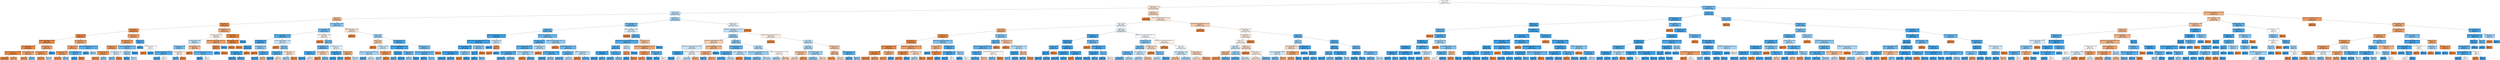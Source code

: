 digraph Tree {
node [shape=box, style="filled", color="black"] ;
0 [label="date <= 214.988\ngini = 0.5\nsamples = 294546\nvalue = [147273, 147273]", fillcolor="#e5813900"] ;
1 [label="age_band_0-35 <= 0.0\ngini = 0.493\nsamples = 247462\nvalue = [137853, 109609]", fillcolor="#e5813934"] ;
0 -> 1 [labeldistance=2.5, labelangle=45, headlabel="True"] ;
2 [label="weight <= 0.999\ngini = 0.479\nsamples = 57941\nvalue = [23027, 34914]", fillcolor="#399de557"] ;
1 -> 2 ;
3 [label="date <= 60.878\ngini = 0.421\nsamples = 7633\nvalue = [5330, 2303]", fillcolor="#e5813991"] ;
2 -> 3 ;
4 [label="region_Ireland <= 1.0\ngini = 0.128\nsamples = 4874\nvalue = [4539, 335]", fillcolor="#e58139ec"] ;
3 -> 4 ;
5 [label="region_Scotland <= 1.0\ngini = 0.115\nsamples = 4664\nvalue = [4377, 287]", fillcolor="#e58139ee"] ;
4 -> 5 ;
6 [label="region_Wales <= 0.996\ngini = 0.102\nsamples = 4410\nvalue = [4173, 237]", fillcolor="#e58139f1"] ;
5 -> 6 ;
7 [label="region_East Anglian Region <= 0.995\ngini = 0.089\nsamples = 4217\nvalue = [4021, 196]", fillcolor="#e58139f3"] ;
6 -> 7 ;
8 [label="region_South East Region <= 1.0\ngini = 0.079\nsamples = 4063\nvalue = [3896, 167]", fillcolor="#e58139f4"] ;
7 -> 8 ;
9 [label="region_West Midlands Region <= 0.999\ngini = 0.07\nsamples = 3944\nvalue = [3800, 144]", fillcolor="#e58139f5"] ;
8 -> 9 ;
10 [label="gini = 0.063\nsamples = 3850\nvalue = [3725, 125]", fillcolor="#e58139f6"] ;
9 -> 10 ;
11 [label="gini = 0.323\nsamples = 94\nvalue = [75, 19]", fillcolor="#e58139be"] ;
9 -> 11 ;
12 [label="imd_band_40-50% <= 0.981\ngini = 0.312\nsamples = 119\nvalue = [96, 23]", fillcolor="#e58139c2"] ;
8 -> 12 ;
13 [label="gini = 0.259\nsamples = 111\nvalue = [94, 17]", fillcolor="#e58139d1"] ;
12 -> 13 ;
14 [label="gini = 0.375\nsamples = 8\nvalue = [2, 6]", fillcolor="#399de5aa"] ;
12 -> 14 ;
15 [label="imd_band_50-60% <= 0.5\ngini = 0.306\nsamples = 154\nvalue = [125, 29]", fillcolor="#e58139c4"] ;
7 -> 15 ;
16 [label="imd_band_90-100% <= 0.985\ngini = 0.263\nsamples = 148\nvalue = [125, 23]", fillcolor="#e58139d0"] ;
15 -> 16 ;
17 [label="gini = 0.224\nsamples = 140\nvalue = [122, 18]", fillcolor="#e58139d9"] ;
16 -> 17 ;
18 [label="gini = 0.469\nsamples = 8\nvalue = [3, 5]", fillcolor="#399de566"] ;
16 -> 18 ;
19 [label="gini = 0.0\nsamples = 6\nvalue = [0, 6]", fillcolor="#399de5ff"] ;
15 -> 19 ;
20 [label="imd_band_50-60% <= 0.901\ngini = 0.335\nsamples = 193\nvalue = [152, 41]", fillcolor="#e58139ba"] ;
6 -> 20 ;
21 [label="imd_band_0-10% <= 1.0\ngini = 0.3\nsamples = 185\nvalue = [151, 34]", fillcolor="#e58139c6"] ;
20 -> 21 ;
22 [label="imd_band_30-40% <= 0.991\ngini = 0.259\nsamples = 177\nvalue = [150, 27]", fillcolor="#e58139d1"] ;
21 -> 22 ;
23 [label="gini = 0.225\nsamples = 170\nvalue = [148, 22]", fillcolor="#e58139d9"] ;
22 -> 23 ;
24 [label="gini = 0.408\nsamples = 7\nvalue = [2, 5]", fillcolor="#399de599"] ;
22 -> 24 ;
25 [label="num_of_prev_attempts <= 1.0\ngini = 0.219\nsamples = 8\nvalue = [1, 7]", fillcolor="#399de5db"] ;
21 -> 25 ;
26 [label="gini = 0.0\nsamples = 7\nvalue = [0, 7]", fillcolor="#399de5ff"] ;
25 -> 26 ;
27 [label="gini = 0.0\nsamples = 1\nvalue = [1, 0]", fillcolor="#e58139ff"] ;
25 -> 27 ;
28 [label="highest_education_Lower Than A Level <= 0.5\ngini = 0.219\nsamples = 8\nvalue = [1, 7]", fillcolor="#399de5db"] ;
20 -> 28 ;
29 [label="gini = 0.0\nsamples = 5\nvalue = [0, 5]", fillcolor="#399de5ff"] ;
28 -> 29 ;
30 [label="gini = 0.444\nsamples = 3\nvalue = [1, 2]", fillcolor="#399de57f"] ;
28 -> 30 ;
31 [label="imd_band_0-10% <= 0.802\ngini = 0.316\nsamples = 254\nvalue = [204, 50]", fillcolor="#e58139c0"] ;
5 -> 31 ;
32 [label="imd_band_20-30% <= 0.932\ngini = 0.275\nsamples = 243\nvalue = [203, 40]", fillcolor="#e58139cd"] ;
31 -> 32 ;
33 [label="studied_credits <= 67.5\ngini = 0.237\nsamples = 233\nvalue = [201, 32]", fillcolor="#e58139d6"] ;
32 -> 33 ;
34 [label="imd_band_40-50% <= 0.988\ngini = 0.19\nsamples = 217\nvalue = [194, 23]", fillcolor="#e58139e1"] ;
33 -> 34 ;
35 [label="gini = 0.157\nsamples = 210\nvalue = [192, 18]", fillcolor="#e58139e7"] ;
34 -> 35 ;
36 [label="gini = 0.408\nsamples = 7\nvalue = [2, 5]", fillcolor="#399de599"] ;
34 -> 36 ;
37 [label="imd_band_30-40% <= 0.001\ngini = 0.492\nsamples = 16\nvalue = [7, 9]", fillcolor="#399de539"] ;
33 -> 37 ;
38 [label="gini = 0.375\nsamples = 12\nvalue = [3, 9]", fillcolor="#399de5aa"] ;
37 -> 38 ;
39 [label="gini = 0.0\nsamples = 4\nvalue = [4, 0]", fillcolor="#e58139ff"] ;
37 -> 39 ;
40 [label="highest_education_HE Qualification <= 0.5\ngini = 0.32\nsamples = 10\nvalue = [2, 8]", fillcolor="#399de5bf"] ;
32 -> 40 ;
41 [label="gender_F <= 0.5\ngini = 0.444\nsamples = 6\nvalue = [2, 4]", fillcolor="#399de57f"] ;
40 -> 41 ;
42 [label="gini = 0.0\nsamples = 1\nvalue = [0, 1]", fillcolor="#399de5ff"] ;
41 -> 42 ;
43 [label="gini = 0.48\nsamples = 5\nvalue = [2, 3]", fillcolor="#399de555"] ;
41 -> 43 ;
44 [label="gini = 0.0\nsamples = 4\nvalue = [0, 4]", fillcolor="#399de5ff"] ;
40 -> 44 ;
45 [label="disability_Y <= 0.5\ngini = 0.165\nsamples = 11\nvalue = [1, 10]", fillcolor="#399de5e6"] ;
31 -> 45 ;
46 [label="gini = 0.0\nsamples = 9\nvalue = [0, 9]", fillcolor="#399de5ff"] ;
45 -> 46 ;
47 [label="num_of_prev_attempts <= 0.5\ngini = 0.5\nsamples = 2\nvalue = [1, 1]", fillcolor="#e5813900"] ;
45 -> 47 ;
48 [label="gini = 0.0\nsamples = 1\nvalue = [1, 0]", fillcolor="#e58139ff"] ;
47 -> 48 ;
49 [label="gini = 0.0\nsamples = 1\nvalue = [0, 1]", fillcolor="#399de5ff"] ;
47 -> 49 ;
50 [label="imd_band_60-70% <= 0.006\ngini = 0.353\nsamples = 210\nvalue = [162, 48]", fillcolor="#e58139b3"] ;
4 -> 50 ;
51 [label="imd_band_10-20% <= 0.022\ngini = 0.498\nsamples = 99\nvalue = [53, 46]", fillcolor="#e5813922"] ;
50 -> 51 ;
52 [label="imd_band_30-40% <= 0.003\ngini = 0.478\nsamples = 66\nvalue = [26, 40]", fillcolor="#399de559"] ;
51 -> 52 ;
53 [label="imd_band_0-10% <= 0.073\ngini = 0.369\nsamples = 45\nvalue = [11, 34]", fillcolor="#399de5ac"] ;
52 -> 53 ;
54 [label="highest_education_HE Qualification <= 0.5\ngini = 0.18\nsamples = 30\nvalue = [3, 27]", fillcolor="#399de5e3"] ;
53 -> 54 ;
55 [label="gini = 0.133\nsamples = 28\nvalue = [2, 26]", fillcolor="#399de5eb"] ;
54 -> 55 ;
56 [label="gini = 0.5\nsamples = 2\nvalue = [1, 1]", fillcolor="#e5813900"] ;
54 -> 56 ;
57 [label="imd_band_40-50% <= 0.05\ngini = 0.498\nsamples = 15\nvalue = [8, 7]", fillcolor="#e5813920"] ;
53 -> 57 ;
58 [label="gini = 0.219\nsamples = 8\nvalue = [1, 7]", fillcolor="#399de5db"] ;
57 -> 58 ;
59 [label="gini = 0.0\nsamples = 7\nvalue = [7, 0]", fillcolor="#e58139ff"] ;
57 -> 59 ;
60 [label="imd_band_30-40% <= 0.972\ngini = 0.408\nsamples = 21\nvalue = [15, 6]", fillcolor="#e5813999"] ;
52 -> 60 ;
61 [label="gini = 0.0\nsamples = 14\nvalue = [14, 0]", fillcolor="#e58139ff"] ;
60 -> 61 ;
62 [label="highest_education_Lower Than A Level <= 0.5\ngini = 0.245\nsamples = 7\nvalue = [1, 6]", fillcolor="#399de5d4"] ;
60 -> 62 ;
63 [label="gini = 0.0\nsamples = 5\nvalue = [0, 5]", fillcolor="#399de5ff"] ;
62 -> 63 ;
64 [label="gini = 0.5\nsamples = 2\nvalue = [1, 1]", fillcolor="#e5813900"] ;
62 -> 64 ;
65 [label="highest_education_Lower Than A Level <= 0.5\ngini = 0.298\nsamples = 33\nvalue = [27, 6]", fillcolor="#e58139c6"] ;
51 -> 65 ;
66 [label="gender_F <= 0.5\ngini = 0.069\nsamples = 28\nvalue = [27, 1]", fillcolor="#e58139f6"] ;
65 -> 66 ;
67 [label="gini = 0.0\nsamples = 1\nvalue = [0, 1]", fillcolor="#399de5ff"] ;
66 -> 67 ;
68 [label="gini = 0.0\nsamples = 27\nvalue = [27, 0]", fillcolor="#e58139ff"] ;
66 -> 68 ;
69 [label="gini = 0.0\nsamples = 5\nvalue = [0, 5]", fillcolor="#399de5ff"] ;
65 -> 69 ;
70 [label="num_of_prev_attempts <= 1.0\ngini = 0.035\nsamples = 111\nvalue = [109, 2]", fillcolor="#e58139fa"] ;
50 -> 70 ;
71 [label="imd_band_60-70% <= 0.998\ngini = 0.018\nsamples = 110\nvalue = [109, 1]", fillcolor="#e58139fd"] ;
70 -> 71 ;
72 [label="gini = 0.0\nsamples = 80\nvalue = [80, 0]", fillcolor="#e58139ff"] ;
71 -> 72 ;
73 [label="gini = 0.064\nsamples = 30\nvalue = [29, 1]", fillcolor="#e58139f6"] ;
71 -> 73 ;
74 [label="gini = 0.0\nsamples = 1\nvalue = [0, 1]", fillcolor="#399de5ff"] ;
70 -> 74 ;
75 [label="region_London Region <= 0.004\ngini = 0.409\nsamples = 2759\nvalue = [791, 1968]", fillcolor="#399de599"] ;
3 -> 75 ;
76 [label="region_South Region <= 0.0\ngini = 0.323\nsamples = 2117\nvalue = [429, 1688]", fillcolor="#399de5be"] ;
75 -> 76 ;
77 [label="region_West Midlands Region <= 0.018\ngini = 0.192\nsamples = 1637\nvalue = [176, 1461]", fillcolor="#399de5e0"] ;
76 -> 77 ;
78 [label="imd_band_0-10% <= 0.003\ngini = 0.101\nsamples = 1392\nvalue = [74, 1318]", fillcolor="#399de5f1"] ;
77 -> 78 ;
79 [label="weight <= 0.065\ngini = 0.044\nsamples = 1233\nvalue = [28, 1205]", fillcolor="#399de5f9"] ;
78 -> 79 ;
80 [label="imd_band_30-40% <= 0.062\ngini = 0.041\nsamples = 1231\nvalue = [26, 1205]", fillcolor="#399de5f9"] ;
79 -> 80 ;
81 [label="gini = 0.015\nsamples = 1072\nvalue = [8, 1064]", fillcolor="#399de5fd"] ;
80 -> 81 ;
82 [label="gini = 0.201\nsamples = 159\nvalue = [18, 141]", fillcolor="#399de5de"] ;
80 -> 82 ;
83 [label="gini = 0.0\nsamples = 2\nvalue = [2, 0]", fillcolor="#e58139ff"] ;
79 -> 83 ;
84 [label="imd_band_0-10% <= 0.961\ngini = 0.411\nsamples = 159\nvalue = [46, 113]", fillcolor="#399de597"] ;
78 -> 84 ;
85 [label="gini = 0.0\nsamples = 33\nvalue = [33, 0]", fillcolor="#e58139ff"] ;
84 -> 85 ;
86 [label="region_Wales <= 0.005\ngini = 0.185\nsamples = 126\nvalue = [13, 113]", fillcolor="#399de5e2"] ;
84 -> 86 ;
87 [label="gini = 0.068\nsamples = 113\nvalue = [4, 109]", fillcolor="#399de5f6"] ;
86 -> 87 ;
88 [label="gini = 0.426\nsamples = 13\nvalue = [9, 4]", fillcolor="#e581398e"] ;
86 -> 88 ;
89 [label="region_West Midlands Region <= 0.997\ngini = 0.486\nsamples = 245\nvalue = [102, 143]", fillcolor="#399de549"] ;
77 -> 89 ;
90 [label="gini = 0.0\nsamples = 51\nvalue = [51, 0]", fillcolor="#e58139ff"] ;
89 -> 90 ;
91 [label="date <= 169.5\ngini = 0.388\nsamples = 194\nvalue = [51, 143]", fillcolor="#399de5a4"] ;
89 -> 91 ;
92 [label="imd_band_20-30% <= 0.5\ngini = 0.192\nsamples = 130\nvalue = [14, 116]", fillcolor="#399de5e0"] ;
91 -> 92 ;
93 [label="gini = 0.036\nsamples = 109\nvalue = [2, 107]", fillcolor="#399de5fa"] ;
92 -> 93 ;
94 [label="gini = 0.49\nsamples = 21\nvalue = [12, 9]", fillcolor="#e5813940"] ;
92 -> 94 ;
95 [label="imd_band_30-40% <= 0.02\ngini = 0.488\nsamples = 64\nvalue = [37, 27]", fillcolor="#e5813945"] ;
91 -> 95 ;
96 [label="gini = 0.45\nsamples = 38\nvalue = [13, 25]", fillcolor="#399de57a"] ;
95 -> 96 ;
97 [label="gini = 0.142\nsamples = 26\nvalue = [24, 2]", fillcolor="#e58139ea"] ;
95 -> 97 ;
98 [label="region_South Region <= 0.989\ngini = 0.499\nsamples = 480\nvalue = [253, 227]", fillcolor="#e581391a"] ;
76 -> 98 ;
99 [label="gini = 0.0\nsamples = 182\nvalue = [182, 0]", fillcolor="#e58139ff"] ;
98 -> 99 ;
100 [label="date <= 169.5\ngini = 0.363\nsamples = 298\nvalue = [71, 227]", fillcolor="#399de5af"] ;
98 -> 100 ;
101 [label="imd_band_70-80% <= 0.06\ngini = 0.251\nsamples = 211\nvalue = [31, 180]", fillcolor="#399de5d3"] ;
100 -> 101 ;
102 [label="imd_band_20-30% <= 0.03\ngini = 0.115\nsamples = 179\nvalue = [11, 168]", fillcolor="#399de5ee"] ;
101 -> 102 ;
103 [label="gini = 0.025\nsamples = 160\nvalue = [2, 158]", fillcolor="#399de5fc"] ;
102 -> 103 ;
104 [label="gini = 0.499\nsamples = 19\nvalue = [9, 10]", fillcolor="#399de519"] ;
102 -> 104 ;
105 [label="imd_band_70-80% <= 0.927\ngini = 0.469\nsamples = 32\nvalue = [20, 12]", fillcolor="#e5813966"] ;
101 -> 105 ;
106 [label="gini = 0.0\nsamples = 17\nvalue = [17, 0]", fillcolor="#e58139ff"] ;
105 -> 106 ;
107 [label="gini = 0.32\nsamples = 15\nvalue = [3, 12]", fillcolor="#399de5bf"] ;
105 -> 107 ;
108 [label="imd_band_90-100% <= 0.022\ngini = 0.497\nsamples = 87\nvalue = [40, 47]", fillcolor="#399de526"] ;
100 -> 108 ;
109 [label="imd_band_40-50% <= 0.5\ngini = 0.054\nsamples = 36\nvalue = [1, 35]", fillcolor="#399de5f8"] ;
108 -> 109 ;
110 [label="gini = 0.0\nsamples = 26\nvalue = [0, 26]", fillcolor="#399de5ff"] ;
109 -> 110 ;
111 [label="gini = 0.18\nsamples = 10\nvalue = [1, 9]", fillcolor="#399de5e3"] ;
109 -> 111 ;
112 [label="disability_N <= 0.993\ngini = 0.36\nsamples = 51\nvalue = [39, 12]", fillcolor="#e58139b1"] ;
108 -> 112 ;
113 [label="gini = 0.061\nsamples = 32\nvalue = [31, 1]", fillcolor="#e58139f7"] ;
112 -> 113 ;
114 [label="gini = 0.488\nsamples = 19\nvalue = [8, 11]", fillcolor="#399de546"] ;
112 -> 114 ;
115 [label="region_London Region <= 0.995\ngini = 0.492\nsamples = 642\nvalue = [362, 280]", fillcolor="#e581393a"] ;
75 -> 115 ;
116 [label="gini = 0.0\nsamples = 219\nvalue = [219, 0]", fillcolor="#e58139ff"] ;
115 -> 116 ;
117 [label="gender_F <= 0.997\ngini = 0.448\nsamples = 423\nvalue = [143, 280]", fillcolor="#399de57d"] ;
115 -> 117 ;
118 [label="gender_M <= 0.987\ngini = 0.462\nsamples = 196\nvalue = [125, 71]", fillcolor="#e581396e"] ;
117 -> 118 ;
119 [label="gini = 0.0\nsamples = 74\nvalue = [74, 0]", fillcolor="#e58139ff"] ;
118 -> 119 ;
120 [label="age_band_55<= <= 0.057\ngini = 0.487\nsamples = 122\nvalue = [51, 71]", fillcolor="#399de548"] ;
118 -> 120 ;
121 [label="highest_education_Lower Than A Level <= 0.03\ngini = 0.454\nsamples = 106\nvalue = [37, 69]", fillcolor="#399de576"] ;
120 -> 121 ;
122 [label="gini = 0.142\nsamples = 26\nvalue = [2, 24]", fillcolor="#399de5ea"] ;
121 -> 122 ;
123 [label="gini = 0.492\nsamples = 80\nvalue = [35, 45]", fillcolor="#399de539"] ;
121 -> 123 ;
124 [label="age_band_35-55 <= 0.089\ngini = 0.219\nsamples = 16\nvalue = [14, 2]", fillcolor="#e58139db"] ;
120 -> 124 ;
125 [label="gini = 0.444\nsamples = 3\nvalue = [1, 2]", fillcolor="#399de57f"] ;
124 -> 125 ;
126 [label="gini = 0.0\nsamples = 13\nvalue = [13, 0]", fillcolor="#e58139ff"] ;
124 -> 126 ;
127 [label="imd_band_10-20% <= 0.132\ngini = 0.146\nsamples = 227\nvalue = [18, 209]", fillcolor="#399de5e9"] ;
117 -> 127 ;
128 [label="highest_education_HE Qualification <= 0.5\ngini = 0.049\nsamples = 159\nvalue = [4, 155]", fillcolor="#399de5f8"] ;
127 -> 128 ;
129 [label="disability_N <= 0.5\ngini = 0.038\nsamples = 153\nvalue = [3, 150]", fillcolor="#399de5fa"] ;
128 -> 129 ;
130 [label="gini = 0.219\nsamples = 8\nvalue = [1, 7]", fillcolor="#399de5db"] ;
129 -> 130 ;
131 [label="gini = 0.027\nsamples = 145\nvalue = [2, 143]", fillcolor="#399de5fb"] ;
129 -> 131 ;
132 [label="imd_band_0-10% <= 0.5\ngini = 0.278\nsamples = 6\nvalue = [1, 5]", fillcolor="#399de5cc"] ;
128 -> 132 ;
133 [label="gini = 0.444\nsamples = 3\nvalue = [1, 2]", fillcolor="#399de57f"] ;
132 -> 133 ;
134 [label="gini = 0.0\nsamples = 3\nvalue = [0, 3]", fillcolor="#399de5ff"] ;
132 -> 134 ;
135 [label="imd_band_0-10% <= 0.155\ngini = 0.327\nsamples = 68\nvalue = [14, 54]", fillcolor="#399de5bd"] ;
127 -> 135 ;
136 [label="highest_education_Lower Than A Level <= 0.5\ngini = 0.264\nsamples = 64\nvalue = [10, 54]", fillcolor="#399de5d0"] ;
135 -> 136 ;
137 [label="gini = 0.059\nsamples = 33\nvalue = [1, 32]", fillcolor="#399de5f7"] ;
136 -> 137 ;
138 [label="gini = 0.412\nsamples = 31\nvalue = [9, 22]", fillcolor="#399de597"] ;
136 -> 138 ;
139 [label="gini = 0.0\nsamples = 4\nvalue = [4, 0]", fillcolor="#e58139ff"] ;
135 -> 139 ;
140 [label="gender_M <= 0.0\ngini = 0.456\nsamples = 50308\nvalue = [17697, 32611]", fillcolor="#399de575"] ;
2 -> 140 ;
141 [label="region_London Region <= 0.0\ngini = 0.311\nsamples = 20561\nvalue = [3960, 16601]", fillcolor="#399de5c2"] ;
140 -> 141 ;
142 [label="weight <= 1.011\ngini = 0.262\nsamples = 17923\nvalue = [2774, 15149]", fillcolor="#399de5d0"] ;
141 -> 142 ;
143 [label="highest_education_No Formal quals <= 0.023\ngini = 0.035\nsamples = 4166\nvalue = [75, 4091]", fillcolor="#399de5fa"] ;
142 -> 143 ;
144 [label="highest_education_Post Graduate Qualification <= 0.102\ngini = 0.032\nsamples = 4147\nvalue = [67, 4080]", fillcolor="#399de5fb"] ;
143 -> 144 ;
145 [label="num_of_prev_attempts <= 3.012\ngini = 0.029\nsamples = 4120\nvalue = [60, 4060]", fillcolor="#399de5fb"] ;
144 -> 145 ;
146 [label="region_North Western Region <= 0.027\ngini = 0.026\nsamples = 4098\nvalue = [54, 4044]", fillcolor="#399de5fc"] ;
145 -> 146 ;
147 [label="gini = 0.017\nsamples = 3795\nvalue = [33, 3762]", fillcolor="#399de5fd"] ;
146 -> 147 ;
148 [label="gini = 0.129\nsamples = 303\nvalue = [21, 282]", fillcolor="#399de5ec"] ;
146 -> 148 ;
149 [label="studied_credits <= 90.0\ngini = 0.397\nsamples = 22\nvalue = [6, 16]", fillcolor="#399de59f"] ;
145 -> 149 ;
150 [label="gini = 0.0\nsamples = 6\nvalue = [6, 0]", fillcolor="#e58139ff"] ;
149 -> 150 ;
151 [label="gini = 0.0\nsamples = 16\nvalue = [0, 16]", fillcolor="#399de5ff"] ;
149 -> 151 ;
152 [label="imd_band_0-10% <= 0.061\ngini = 0.384\nsamples = 27\nvalue = [7, 20]", fillcolor="#399de5a6"] ;
144 -> 152 ;
153 [label="date <= 176.5\ngini = 0.091\nsamples = 21\nvalue = [1, 20]", fillcolor="#399de5f2"] ;
152 -> 153 ;
154 [label="gini = 0.0\nsamples = 17\nvalue = [0, 17]", fillcolor="#399de5ff"] ;
153 -> 154 ;
155 [label="gini = 0.375\nsamples = 4\nvalue = [1, 3]", fillcolor="#399de5aa"] ;
153 -> 155 ;
156 [label="gini = 0.0\nsamples = 6\nvalue = [6, 0]", fillcolor="#e58139ff"] ;
152 -> 156 ;
157 [label="studied_credits <= 90.0\ngini = 0.488\nsamples = 19\nvalue = [8, 11]", fillcolor="#399de546"] ;
143 -> 157 ;
158 [label="gini = 0.0\nsamples = 10\nvalue = [0, 10]", fillcolor="#399de5ff"] ;
157 -> 158 ;
159 [label="date <= 99.5\ngini = 0.198\nsamples = 9\nvalue = [8, 1]", fillcolor="#e58139df"] ;
157 -> 159 ;
160 [label="gini = 0.0\nsamples = 8\nvalue = [8, 0]", fillcolor="#e58139ff"] ;
159 -> 160 ;
161 [label="gini = 0.0\nsamples = 1\nvalue = [0, 1]", fillcolor="#399de5ff"] ;
159 -> 161 ;
162 [label="highest_education_Lower Than A Level <= 0.0\ngini = 0.315\nsamples = 13757\nvalue = [2699, 11058]", fillcolor="#399de5c1"] ;
142 -> 162 ;
163 [label="imd_band_0-10% <= 0.003\ngini = 0.22\nsamples = 8302\nvalue = [1047, 7255]", fillcolor="#399de5da"] ;
162 -> 163 ;
164 [label="region_West Midlands Region <= 0.005\ngini = 0.188\nsamples = 7629\nvalue = [801, 6828]", fillcolor="#399de5e1"] ;
163 -> 164 ;
165 [label="region_East Anglian Region <= 0.003\ngini = 0.164\nsamples = 7180\nvalue = [649, 6531]", fillcolor="#399de5e6"] ;
164 -> 165 ;
166 [label="gini = 0.126\nsamples = 6148\nvalue = [417, 5731]", fillcolor="#399de5ec"] ;
165 -> 166 ;
167 [label="gini = 0.349\nsamples = 1032\nvalue = [232, 800]", fillcolor="#399de5b5"] ;
165 -> 167 ;
168 [label="region_West Midlands Region <= 0.998\ngini = 0.448\nsamples = 449\nvalue = [152, 297]", fillcolor="#399de57c"] ;
164 -> 168 ;
169 [label="gini = 0.0\nsamples = 120\nvalue = [120, 0]", fillcolor="#e58139ff"] ;
168 -> 169 ;
170 [label="gini = 0.176\nsamples = 329\nvalue = [32, 297]", fillcolor="#399de5e4"] ;
168 -> 170 ;
171 [label="imd_band_0-10% <= 0.991\ngini = 0.464\nsamples = 673\nvalue = [246, 427]", fillcolor="#399de56c"] ;
163 -> 171 ;
172 [label="gini = 0.0\nsamples = 204\nvalue = [204, 0]", fillcolor="#e58139ff"] ;
171 -> 172 ;
173 [label="region_North Western Region <= 0.006\ngini = 0.163\nsamples = 469\nvalue = [42, 427]", fillcolor="#399de5e6"] ;
171 -> 173 ;
174 [label="gini = 0.08\nsamples = 381\nvalue = [16, 365]", fillcolor="#399de5f4"] ;
173 -> 174 ;
175 [label="gini = 0.416\nsamples = 88\nvalue = [26, 62]", fillcolor="#399de594"] ;
173 -> 175 ;
176 [label="highest_education_Lower Than A Level <= 1.0\ngini = 0.422\nsamples = 5455\nvalue = [1652, 3803]", fillcolor="#399de590"] ;
162 -> 176 ;
177 [label="gini = 0.0\nsamples = 751\nvalue = [751, 0]", fillcolor="#e58139ff"] ;
176 -> 177 ;
178 [label="region_East Midlands Region <= 0.007\ngini = 0.31\nsamples = 4704\nvalue = [901, 3803]", fillcolor="#399de5c3"] ;
176 -> 178 ;
179 [label="imd_band_0-10% <= 0.001\ngini = 0.274\nsamples = 4154\nvalue = [681, 3473]", fillcolor="#399de5cd"] ;
178 -> 179 ;
180 [label="gini = 0.23\nsamples = 3632\nvalue = [482, 3150]", fillcolor="#399de5d8"] ;
179 -> 180 ;
181 [label="gini = 0.472\nsamples = 522\nvalue = [199, 323]", fillcolor="#399de562"] ;
179 -> 181 ;
182 [label="region_East Midlands Region <= 1.0\ngini = 0.48\nsamples = 550\nvalue = [220, 330]", fillcolor="#399de555"] ;
178 -> 182 ;
183 [label="gini = 0.0\nsamples = 163\nvalue = [163, 0]", fillcolor="#e58139ff"] ;
182 -> 183 ;
184 [label="gini = 0.251\nsamples = 387\nvalue = [57, 330]", fillcolor="#399de5d3"] ;
182 -> 184 ;
185 [label="region_London Region <= 0.999\ngini = 0.495\nsamples = 2638\nvalue = [1186, 1452]", fillcolor="#399de52f"] ;
141 -> 185 ;
186 [label="gini = 0.0\nsamples = 943\nvalue = [943, 0]", fillcolor="#e58139ff"] ;
185 -> 186 ;
187 [label="weight <= 31.5\ngini = 0.246\nsamples = 1695\nvalue = [243, 1452]", fillcolor="#399de5d4"] ;
185 -> 187 ;
188 [label="highest_education_Post Graduate Qualification <= 0.025\ngini = 0.19\nsamples = 1583\nvalue = [168, 1415]", fillcolor="#399de5e1"] ;
187 -> 188 ;
189 [label="weight <= 3.5\ngini = 0.166\nsamples = 1511\nvalue = [138, 1373]", fillcolor="#399de5e5"] ;
188 -> 189 ;
190 [label="num_of_prev_attempts <= 1.5\ngini = 0.026\nsamples = 463\nvalue = [6, 457]", fillcolor="#399de5fc"] ;
189 -> 190 ;
191 [label="gini = 0.018\nsamples = 442\nvalue = [4, 438]", fillcolor="#399de5fd"] ;
190 -> 191 ;
192 [label="gini = 0.172\nsamples = 21\nvalue = [2, 19]", fillcolor="#399de5e4"] ;
190 -> 192 ;
193 [label="imd_band_0-10% <= 0.0\ngini = 0.22\nsamples = 1048\nvalue = [132, 916]", fillcolor="#399de5da"] ;
189 -> 193 ;
194 [label="gini = 0.187\nsamples = 918\nvalue = [96, 822]", fillcolor="#399de5e1"] ;
193 -> 194 ;
195 [label="gini = 0.4\nsamples = 130\nvalue = [36, 94]", fillcolor="#399de59d"] ;
193 -> 195 ;
196 [label="weight <= 7.5\ngini = 0.486\nsamples = 72\nvalue = [30, 42]", fillcolor="#399de549"] ;
188 -> 196 ;
197 [label="date <= 42.5\ngini = 0.278\nsamples = 36\nvalue = [30, 6]", fillcolor="#e58139cc"] ;
196 -> 197 ;
198 [label="gini = 0.0\nsamples = 4\nvalue = [0, 4]", fillcolor="#399de5ff"] ;
197 -> 198 ;
199 [label="gini = 0.117\nsamples = 32\nvalue = [30, 2]", fillcolor="#e58139ee"] ;
197 -> 199 ;
200 [label="gini = 0.0\nsamples = 36\nvalue = [0, 36]", fillcolor="#399de5ff"] ;
196 -> 200 ;
201 [label="studied_credits <= 90.0\ngini = 0.442\nsamples = 112\nvalue = [75, 37]", fillcolor="#e5813981"] ;
187 -> 201 ;
202 [label="highest_education_A Level or Equivalent <= 0.991\ngini = 0.332\nsamples = 95\nvalue = [75, 20]", fillcolor="#e58139bb"] ;
201 -> 202 ;
203 [label="imd_band_0-10% <= 0.5\ngini = 0.254\nsamples = 87\nvalue = [74, 13]", fillcolor="#e58139d2"] ;
202 -> 203 ;
204 [label="gini = 0.21\nsamples = 84\nvalue = [74, 10]", fillcolor="#e58139dd"] ;
203 -> 204 ;
205 [label="gini = 0.0\nsamples = 3\nvalue = [0, 3]", fillcolor="#399de5ff"] ;
203 -> 205 ;
206 [label="imd_band_60-70% <= 0.5\ngini = 0.219\nsamples = 8\nvalue = [1, 7]", fillcolor="#399de5db"] ;
202 -> 206 ;
207 [label="gini = 0.0\nsamples = 6\nvalue = [0, 6]", fillcolor="#399de5ff"] ;
206 -> 207 ;
208 [label="gini = 0.5\nsamples = 2\nvalue = [1, 1]", fillcolor="#e5813900"] ;
206 -> 208 ;
209 [label="gini = 0.0\nsamples = 17\nvalue = [0, 17]", fillcolor="#399de5ff"] ;
201 -> 209 ;
210 [label="gender_F <= 0.0\ngini = 0.497\nsamples = 29747\nvalue = [13737, 16010]", fillcolor="#399de524"] ;
140 -> 210 ;
211 [label="highest_education_Lower Than A Level <= 0.0\ngini = 0.48\nsamples = 26698\nvalue = [10688, 16010]", fillcolor="#399de555"] ;
210 -> 211 ;
212 [label="date <= 18.5\ngini = 0.425\nsamples = 15675\nvalue = [4793, 10882]", fillcolor="#399de58f"] ;
211 -> 212 ;
213 [label="highest_education_HE Qualification <= 0.001\ngini = 0.473\nsamples = 1245\nvalue = [766, 479]", fillcolor="#e5813960"] ;
212 -> 213 ;
214 [label="highest_education_A Level or Equivalent <= 0.045\ngini = 0.488\nsamples = 459\nvalue = [194, 265]", fillcolor="#399de544"] ;
213 -> 214 ;
215 [label="imd_band_30-40% <= 0.5\ngini = 0.041\nsamples = 48\nvalue = [1, 47]", fillcolor="#399de5fa"] ;
214 -> 215 ;
216 [label="gini = 0.0\nsamples = 46\nvalue = [0, 46]", fillcolor="#399de5ff"] ;
215 -> 216 ;
217 [label="gini = 0.5\nsamples = 2\nvalue = [1, 1]", fillcolor="#e5813900"] ;
215 -> 217 ;
218 [label="region_South East Region <= 0.035\ngini = 0.498\nsamples = 411\nvalue = [193, 218]", fillcolor="#399de51d"] ;
214 -> 218 ;
219 [label="gini = 0.484\nsamples = 339\nvalue = [139, 200]", fillcolor="#399de54e"] ;
218 -> 219 ;
220 [label="gini = 0.375\nsamples = 72\nvalue = [54, 18]", fillcolor="#e58139aa"] ;
218 -> 220 ;
221 [label="region_North Western Region <= 0.995\ngini = 0.396\nsamples = 786\nvalue = [572, 214]", fillcolor="#e58139a0"] ;
213 -> 221 ;
222 [label="age_band_35-55 <= 0.002\ngini = 0.376\nsamples = 764\nvalue = [572, 192]", fillcolor="#e58139a9"] ;
221 -> 222 ;
223 [label="gini = 0.172\nsamples = 21\nvalue = [2, 19]", fillcolor="#399de5e4"] ;
222 -> 223 ;
224 [label="gini = 0.357\nsamples = 743\nvalue = [570, 173]", fillcolor="#e58139b2"] ;
222 -> 224 ;
225 [label="gini = 0.0\nsamples = 22\nvalue = [0, 22]", fillcolor="#399de5ff"] ;
221 -> 225 ;
226 [label="date <= 88.5\ngini = 0.402\nsamples = 14430\nvalue = [4027, 10403]", fillcolor="#399de59c"] ;
212 -> 226 ;
227 [label="region_London Region <= 0.001\ngini = 0.258\nsamples = 5921\nvalue = [900, 5021]", fillcolor="#399de5d1"] ;
226 -> 227 ;
228 [label="imd_band_10-20% <= 0.007\ngini = 0.194\nsamples = 5001\nvalue = [543, 4458]", fillcolor="#399de5e0"] ;
227 -> 228 ;
229 [label="gini = 0.15\nsamples = 4606\nvalue = [377, 4229]", fillcolor="#399de5e8"] ;
228 -> 229 ;
230 [label="gini = 0.487\nsamples = 395\nvalue = [166, 229]", fillcolor="#399de546"] ;
228 -> 230 ;
231 [label="region_London Region <= 0.999\ngini = 0.475\nsamples = 920\nvalue = [357, 563]", fillcolor="#399de55d"] ;
227 -> 231 ;
232 [label="gini = 0.0\nsamples = 278\nvalue = [278, 0]", fillcolor="#e58139ff"] ;
231 -> 232 ;
233 [label="gini = 0.216\nsamples = 642\nvalue = [79, 563]", fillcolor="#399de5db"] ;
231 -> 233 ;
234 [label="date <= 194.5\ngini = 0.465\nsamples = 8509\nvalue = [3127, 5382]", fillcolor="#399de56b"] ;
226 -> 234 ;
235 [label="highest_education_A Level or Equivalent <= 0.001\ngini = 0.434\nsamples = 6325\nvalue = [2013, 4312]", fillcolor="#399de588"] ;
234 -> 235 ;
236 [label="gini = 0.33\nsamples = 2631\nvalue = [549, 2082]", fillcolor="#399de5bc"] ;
235 -> 236 ;
237 [label="gini = 0.479\nsamples = 3694\nvalue = [1464, 2230]", fillcolor="#399de558"] ;
235 -> 237 ;
238 [label="highest_education_HE Qualification <= 0.008\ngini = 0.5\nsamples = 2184\nvalue = [1114, 1070]", fillcolor="#e581390a"] ;
234 -> 238 ;
239 [label="gini = 0.46\nsamples = 936\nvalue = [335, 601]", fillcolor="#399de571"] ;
238 -> 239 ;
240 [label="gini = 0.469\nsamples = 1248\nvalue = [779, 469]", fillcolor="#e5813965"] ;
238 -> 240 ;
241 [label="highest_education_Lower Than A Level <= 1.0\ngini = 0.498\nsamples = 11023\nvalue = [5895, 5128]", fillcolor="#e5813921"] ;
211 -> 241 ;
242 [label="gini = 0.0\nsamples = 2516\nvalue = [2516, 0]", fillcolor="#e58139ff"] ;
241 -> 242 ;
243 [label="date <= 194.5\ngini = 0.479\nsamples = 8507\nvalue = [3379, 5128]", fillcolor="#399de557"] ;
241 -> 243 ;
244 [label="date <= 18.5\ngini = 0.459\nsamples = 7325\nvalue = [2613, 4712]", fillcolor="#399de572"] ;
243 -> 244 ;
245 [label="imd_band_60-70% <= 0.008\ngini = 0.438\nsamples = 491\nvalue = [332, 159]", fillcolor="#e5813985"] ;
244 -> 245 ;
246 [label="gini = 0.487\nsamples = 334\nvalue = [194, 140]", fillcolor="#e5813947"] ;
245 -> 246 ;
247 [label="gini = 0.213\nsamples = 157\nvalue = [138, 19]", fillcolor="#e58139dc"] ;
245 -> 247 ;
248 [label="region_East Anglian Region <= 0.0\ngini = 0.445\nsamples = 6834\nvalue = [2281, 4553]", fillcolor="#399de57f"] ;
244 -> 248 ;
249 [label="gini = 0.412\nsamples = 5772\nvalue = [1676, 4096]", fillcolor="#399de597"] ;
248 -> 249 ;
250 [label="gini = 0.49\nsamples = 1062\nvalue = [605, 457]", fillcolor="#e581393e"] ;
248 -> 250 ;
251 [label="studied_credits <= 65.0\ngini = 0.456\nsamples = 1182\nvalue = [766, 416]", fillcolor="#e5813975"] ;
243 -> 251 ;
252 [label="weight <= 16.5\ngini = 0.413\nsamples = 1060\nvalue = [751, 309]", fillcolor="#e5813996"] ;
251 -> 252 ;
253 [label="gini = 0.271\nsamples = 539\nvalue = [452, 87]", fillcolor="#e58139ce"] ;
252 -> 253 ;
254 [label="gini = 0.489\nsamples = 521\nvalue = [299, 222]", fillcolor="#e5813942"] ;
252 -> 254 ;
255 [label="region_London Region <= 0.5\ngini = 0.216\nsamples = 122\nvalue = [15, 107]", fillcolor="#399de5db"] ;
251 -> 255 ;
256 [label="gini = 0.183\nsamples = 108\nvalue = [11, 97]", fillcolor="#399de5e2"] ;
255 -> 256 ;
257 [label="gini = 0.408\nsamples = 14\nvalue = [4, 10]", fillcolor="#399de599"] ;
255 -> 257 ;
258 [label="gini = 0.0\nsamples = 3049\nvalue = [3049, 0]", fillcolor="#e58139ff"] ;
210 -> 258 ;
259 [label="age_band_0-35 <= 1.0\ngini = 0.478\nsamples = 189521\nvalue = [114826, 74695]", fillcolor="#e5813959"] ;
1 -> 259 ;
260 [label="gini = 0.0\nsamples = 22490\nvalue = [22490, 0]", fillcolor="#e58139ff"] ;
259 -> 260 ;
261 [label="highest_education_Lower Than A Level <= 0.0\ngini = 0.494\nsamples = 167031\nvalue = [92336, 74695]", fillcolor="#e5813931"] ;
259 -> 261 ;
262 [label="weight <= 0.988\ngini = 0.499\nsamples = 93860\nvalue = [45079, 48781]", fillcolor="#399de513"] ;
261 -> 262 ;
263 [label="date <= 40.126\ngini = 0.342\nsamples = 7275\nvalue = [5683, 1592]", fillcolor="#e58139b8"] ;
262 -> 263 ;
264 [label="region_Ireland <= 0.991\ngini = 0.12\nsamples = 5576\nvalue = [5217, 359]", fillcolor="#e58139ed"] ;
263 -> 264 ;
265 [label="region_Scotland <= 1.0\ngini = 0.108\nsamples = 5518\nvalue = [5202, 316]", fillcolor="#e58139f0"] ;
264 -> 265 ;
266 [label="region_South West Region <= 0.998\ngini = 0.097\nsamples = 5247\nvalue = [4978, 269]", fillcolor="#e58139f1"] ;
265 -> 266 ;
267 [label="imd_band_0-10% <= 0.998\ngini = 0.091\nsamples = 5148\nvalue = [4902, 246]", fillcolor="#e58139f2"] ;
266 -> 267 ;
268 [label="gini = 0.082\nsamples = 4950\nvalue = [4737, 213]", fillcolor="#e58139f4"] ;
267 -> 268 ;
269 [label="gini = 0.278\nsamples = 198\nvalue = [165, 33]", fillcolor="#e58139cc"] ;
267 -> 269 ;
270 [label="studied_credits <= 75.0\ngini = 0.357\nsamples = 99\nvalue = [76, 23]", fillcolor="#e58139b2"] ;
266 -> 270 ;
271 [label="gini = 0.263\nsamples = 90\nvalue = [76, 14]", fillcolor="#e58139d0"] ;
270 -> 271 ;
272 [label="gini = 0.0\nsamples = 9\nvalue = [0, 9]", fillcolor="#399de5ff"] ;
270 -> 272 ;
273 [label="highest_education_A Level or Equivalent <= 0.946\ngini = 0.287\nsamples = 271\nvalue = [224, 47]", fillcolor="#e58139c9"] ;
265 -> 273 ;
274 [label="imd_band_20-30% <= 0.5\ngini = 0.145\nsamples = 191\nvalue = [176, 15]", fillcolor="#e58139e9"] ;
273 -> 274 ;
275 [label="gini = 0.12\nsamples = 188\nvalue = [176, 12]", fillcolor="#e58139ee"] ;
274 -> 275 ;
276 [label="gini = 0.0\nsamples = 3\nvalue = [0, 3]", fillcolor="#399de5ff"] ;
274 -> 276 ;
277 [label="imd_band_40-50% <= 0.056\ngini = 0.48\nsamples = 80\nvalue = [48, 32]", fillcolor="#e5813955"] ;
273 -> 277 ;
278 [label="gini = 0.462\nsamples = 47\nvalue = [17, 30]", fillcolor="#399de56e"] ;
277 -> 278 ;
279 [label="gini = 0.114\nsamples = 33\nvalue = [31, 2]", fillcolor="#e58139ef"] ;
277 -> 279 ;
280 [label="highest_education_A Level or Equivalent <= 0.5\ngini = 0.383\nsamples = 58\nvalue = [15, 43]", fillcolor="#399de5a6"] ;
264 -> 280 ;
281 [label="imd_band_60-70% <= 0.5\ngini = 0.375\nsamples = 16\nvalue = [12, 4]", fillcolor="#e58139aa"] ;
280 -> 281 ;
282 [label="gini = 0.0\nsamples = 3\nvalue = [0, 3]", fillcolor="#399de5ff"] ;
281 -> 282 ;
283 [label="studied_credits <= 90.0\ngini = 0.142\nsamples = 13\nvalue = [12, 1]", fillcolor="#e58139ea"] ;
281 -> 283 ;
284 [label="gini = 0.0\nsamples = 12\nvalue = [12, 0]", fillcolor="#e58139ff"] ;
283 -> 284 ;
285 [label="gini = 0.0\nsamples = 1\nvalue = [0, 1]", fillcolor="#399de5ff"] ;
283 -> 285 ;
286 [label="imd_band_80-90% <= 0.5\ngini = 0.133\nsamples = 42\nvalue = [3, 39]", fillcolor="#399de5eb"] ;
280 -> 286 ;
287 [label="num_of_prev_attempts <= 0.5\ngini = 0.097\nsamples = 39\nvalue = [2, 37]", fillcolor="#399de5f1"] ;
286 -> 287 ;
288 [label="gini = 0.053\nsamples = 37\nvalue = [1, 36]", fillcolor="#399de5f8"] ;
287 -> 288 ;
289 [label="gini = 0.5\nsamples = 2\nvalue = [1, 1]", fillcolor="#e5813900"] ;
287 -> 289 ;
290 [label="gender_F <= 0.5\ngini = 0.444\nsamples = 3\nvalue = [1, 2]", fillcolor="#399de57f"] ;
286 -> 290 ;
291 [label="gini = 0.0\nsamples = 1\nvalue = [0, 1]", fillcolor="#399de5ff"] ;
290 -> 291 ;
292 [label="gini = 0.5\nsamples = 2\nvalue = [1, 1]", fillcolor="#e5813900"] ;
290 -> 292 ;
293 [label="imd_band_0-10% <= 0.002\ngini = 0.398\nsamples = 1699\nvalue = [466, 1233]", fillcolor="#399de59f"] ;
263 -> 293 ;
294 [label="weight <= 0.006\ngini = 0.275\nsamples = 1325\nvalue = [218, 1107]", fillcolor="#399de5cd"] ;
293 -> 294 ;
295 [label="highest_education_No Formal quals <= 0.002\ngini = 0.251\nsamples = 1298\nvalue = [191, 1107]", fillcolor="#399de5d3"] ;
294 -> 295 ;
296 [label="region_Wales <= 0.024\ngini = 0.196\nsamples = 1179\nvalue = [130, 1049]", fillcolor="#399de5df"] ;
295 -> 296 ;
297 [label="gini = 0.172\nsamples = 1147\nvalue = [109, 1038]", fillcolor="#399de5e4"] ;
296 -> 297 ;
298 [label="gini = 0.451\nsamples = 32\nvalue = [21, 11]", fillcolor="#e5813979"] ;
296 -> 298 ;
299 [label="highest_education_A Level or Equivalent <= 0.012\ngini = 0.5\nsamples = 119\nvalue = [61, 58]", fillcolor="#e581390d"] ;
295 -> 299 ;
300 [label="gini = 0.351\nsamples = 75\nvalue = [17, 58]", fillcolor="#399de5b4"] ;
299 -> 300 ;
301 [label="gini = 0.0\nsamples = 44\nvalue = [44, 0]", fillcolor="#e58139ff"] ;
299 -> 301 ;
302 [label="gini = 0.0\nsamples = 27\nvalue = [27, 0]", fillcolor="#e58139ff"] ;
294 -> 302 ;
303 [label="imd_band_0-10% <= 0.999\ngini = 0.447\nsamples = 374\nvalue = [248, 126]", fillcolor="#e581397d"] ;
293 -> 303 ;
304 [label="gini = 0.0\nsamples = 172\nvalue = [172, 0]", fillcolor="#e58139ff"] ;
303 -> 304 ;
305 [label="region_North Western Region <= 0.046\ngini = 0.469\nsamples = 202\nvalue = [76, 126]", fillcolor="#399de565"] ;
303 -> 305 ;
306 [label="disability_N <= 0.5\ngini = 0.08\nsamples = 96\nvalue = [4, 92]", fillcolor="#399de5f4"] ;
305 -> 306 ;
307 [label="gini = 0.375\nsamples = 4\nvalue = [1, 3]", fillcolor="#399de5aa"] ;
306 -> 307 ;
308 [label="gini = 0.063\nsamples = 92\nvalue = [3, 89]", fillcolor="#399de5f6"] ;
306 -> 308 ;
309 [label="date <= 145.0\ngini = 0.436\nsamples = 106\nvalue = [72, 34]", fillcolor="#e5813987"] ;
305 -> 309 ;
310 [label="gini = 0.185\nsamples = 29\nvalue = [3, 26]", fillcolor="#399de5e2"] ;
309 -> 310 ;
311 [label="gini = 0.186\nsamples = 77\nvalue = [69, 8]", fillcolor="#e58139e1"] ;
309 -> 311 ;
312 [label="weight <= 1.004\ngini = 0.496\nsamples = 86585\nvalue = [39396, 47189]", fillcolor="#399de52a"] ;
262 -> 312 ;
313 [label="imd_band_0-10% <= 0.001\ngini = 0.067\nsamples = 5708\nvalue = [198, 5510]", fillcolor="#399de5f6"] ;
312 -> 313 ;
314 [label="disability_N <= 0.994\ngini = 0.021\nsamples = 4973\nvalue = [54, 4919]", fillcolor="#399de5fc"] ;
313 -> 314 ;
315 [label="disability_N <= 0.105\ngini = 0.146\nsamples = 404\nvalue = [32, 372]", fillcolor="#399de5e9"] ;
314 -> 315 ;
316 [label="date <= 92.5\ngini = 0.041\nsamples = 380\nvalue = [8, 372]", fillcolor="#399de5fa"] ;
315 -> 316 ;
317 [label="gini = 0.0\nsamples = 136\nvalue = [0, 136]", fillcolor="#399de5ff"] ;
316 -> 317 ;
318 [label="gini = 0.063\nsamples = 244\nvalue = [8, 236]", fillcolor="#399de5f6"] ;
316 -> 318 ;
319 [label="gini = 0.0\nsamples = 24\nvalue = [24, 0]", fillcolor="#e58139ff"] ;
315 -> 319 ;
320 [label="region_Scotland <= 0.039\ngini = 0.01\nsamples = 4569\nvalue = [22, 4547]", fillcolor="#399de5fe"] ;
314 -> 320 ;
321 [label="studied_credits <= 230.0\ngini = 0.006\nsamples = 4185\nvalue = [12, 4173]", fillcolor="#399de5fe"] ;
320 -> 321 ;
322 [label="gini = 0.005\nsamples = 4136\nvalue = [11, 4125]", fillcolor="#399de5fe"] ;
321 -> 322 ;
323 [label="gini = 0.04\nsamples = 49\nvalue = [1, 48]", fillcolor="#399de5fa"] ;
321 -> 323 ;
324 [label="region_Scotland <= 0.991\ngini = 0.051\nsamples = 384\nvalue = [10, 374]", fillcolor="#399de5f8"] ;
320 -> 324 ;
325 [label="gini = 0.0\nsamples = 8\nvalue = [8, 0]", fillcolor="#e58139ff"] ;
324 -> 325 ;
326 [label="gini = 0.011\nsamples = 376\nvalue = [2, 374]", fillcolor="#399de5fe"] ;
324 -> 326 ;
327 [label="imd_band_0-10% <= 0.999\ngini = 0.315\nsamples = 735\nvalue = [144, 591]", fillcolor="#399de5c1"] ;
313 -> 327 ;
328 [label="gini = 0.0\nsamples = 111\nvalue = [111, 0]", fillcolor="#e58139ff"] ;
327 -> 328 ;
329 [label="region_Yorkshire Region <= 0.01\ngini = 0.1\nsamples = 624\nvalue = [33, 591]", fillcolor="#399de5f1"] ;
327 -> 329 ;
330 [label="region_Wales <= 0.014\ngini = 0.031\nsamples = 516\nvalue = [8, 508]", fillcolor="#399de5fb"] ;
329 -> 330 ;
331 [label="gini = 0.017\nsamples = 467\nvalue = [4, 463]", fillcolor="#399de5fd"] ;
330 -> 331 ;
332 [label="gini = 0.15\nsamples = 49\nvalue = [4, 45]", fillcolor="#399de5e8"] ;
330 -> 332 ;
333 [label="date <= 155.5\ngini = 0.356\nsamples = 108\nvalue = [25, 83]", fillcolor="#399de5b2"] ;
329 -> 333 ;
334 [label="gini = 0.0\nsamples = 60\nvalue = [0, 60]", fillcolor="#399de5ff"] ;
333 -> 334 ;
335 [label="gini = 0.499\nsamples = 48\nvalue = [25, 23]", fillcolor="#e5813914"] ;
333 -> 335 ;
336 [label="highest_education_A Level or Equivalent <= 0.0\ngini = 0.5\nsamples = 80877\nvalue = [39198, 41679]", fillcolor="#399de50f"] ;
312 -> 336 ;
337 [label="imd_band_0-10% <= 0.002\ngini = 0.399\nsamples = 13475\nvalue = [3702, 9773]", fillcolor="#399de59e"] ;
336 -> 337 ;
338 [label="date <= 166.675\ngini = 0.357\nsamples = 11905\nvalue = [2774, 9131]", fillcolor="#399de5b2"] ;
337 -> 338 ;
339 [label="imd_band_50-60% <= 0.0\ngini = 0.311\nsamples = 9768\nvalue = [1878, 7890]", fillcolor="#399de5c2"] ;
338 -> 339 ;
340 [label="gini = 0.275\nsamples = 8561\nvalue = [1410, 7151]", fillcolor="#399de5cd"] ;
339 -> 340 ;
341 [label="gini = 0.475\nsamples = 1207\nvalue = [468, 739]", fillcolor="#399de55e"] ;
339 -> 341 ;
342 [label="imd_band_20-30% <= 0.004\ngini = 0.487\nsamples = 2137\nvalue = [896, 1241]", fillcolor="#399de547"] ;
338 -> 342 ;
343 [label="gini = 0.462\nsamples = 1729\nvalue = [627, 1102]", fillcolor="#399de56e"] ;
342 -> 343 ;
344 [label="gini = 0.449\nsamples = 408\nvalue = [269, 139]", fillcolor="#e581397b"] ;
342 -> 344 ;
345 [label="imd_band_0-10% <= 0.999\ngini = 0.483\nsamples = 1570\nvalue = [928, 642]", fillcolor="#e581394f"] ;
337 -> 345 ;
346 [label="gini = 0.0\nsamples = 700\nvalue = [700, 0]", fillcolor="#e58139ff"] ;
345 -> 346 ;
347 [label="gender_F <= 0.988\ngini = 0.387\nsamples = 870\nvalue = [228, 642]", fillcolor="#399de5a4"] ;
345 -> 347 ;
348 [label="gini = 0.48\nsamples = 502\nvalue = [201, 301]", fillcolor="#399de555"] ;
347 -> 348 ;
349 [label="gini = 0.136\nsamples = 368\nvalue = [27, 341]", fillcolor="#399de5eb"] ;
347 -> 349 ;
350 [label="highest_education_A Level or Equivalent <= 1.0\ngini = 0.499\nsamples = 67402\nvalue = [35496, 31906]", fillcolor="#e581391a"] ;
336 -> 350 ;
351 [label="gini = 0.0\nsamples = 5496\nvalue = [5496, 0]", fillcolor="#e58139ff"] ;
350 -> 351 ;
352 [label="date <= 136.5\ngini = 0.5\nsamples = 61906\nvalue = [30000, 31906]", fillcolor="#399de50f"] ;
350 -> 352 ;
353 [label="assessment_type_TMA <= 0.998\ngini = 0.486\nsamples = 40141\nvalue = [16721, 23420]", fillcolor="#399de549"] ;
352 -> 353 ;
354 [label="gini = 0.449\nsamples = 7911\nvalue = [5222, 2689]", fillcolor="#e581397c"] ;
353 -> 354 ;
355 [label="gini = 0.459\nsamples = 32230\nvalue = [11499, 20731]", fillcolor="#399de572"] ;
353 -> 355 ;
356 [label="imd_band_30-40% <= 0.0\ngini = 0.476\nsamples = 21765\nvalue = [13279, 8486]", fillcolor="#e581395c"] ;
352 -> 356 ;
357 [label="gini = 0.493\nsamples = 17324\nvalue = [9716, 7608]", fillcolor="#e5813937"] ;
356 -> 357 ;
358 [label="gini = 0.317\nsamples = 4441\nvalue = [3563, 878]", fillcolor="#e58139c0"] ;
356 -> 358 ;
359 [label="highest_education_Lower Than A Level <= 1.0\ngini = 0.457\nsamples = 73171\nvalue = [47257, 25914]", fillcolor="#e5813973"] ;
261 -> 359 ;
360 [label="gini = 0.0\nsamples = 19001\nvalue = [19001, 0]", fillcolor="#e58139ff"] ;
359 -> 360 ;
361 [label="imd_band_80-90% <= 1.0\ngini = 0.499\nsamples = 54170\nvalue = [28256, 25914]", fillcolor="#e5813915"] ;
359 -> 361 ;
362 [label="imd_band_80-90% <= 0.0\ngini = 0.497\nsamples = 51596\nvalue = [27899, 23697]", fillcolor="#e5813926"] ;
361 -> 362 ;
363 [label="gender_M <= 0.0\ngini = 0.5\nsamples = 48892\nvalue = [25195, 23697]", fillcolor="#e581390f"] ;
362 -> 363 ;
364 [label="date <= 23.5\ngini = 0.487\nsamples = 21208\nvalue = [8912, 12296]", fillcolor="#399de546"] ;
363 -> 364 ;
365 [label="weight <= 4.952\ngini = 0.422\nsamples = 4961\nvalue = [3460, 1501]", fillcolor="#e5813990"] ;
364 -> 365 ;
366 [label="gini = 0.182\nsamples = 3640\nvalue = [3272, 368]", fillcolor="#e58139e2"] ;
365 -> 366 ;
367 [label="gini = 0.244\nsamples = 1321\nvalue = [188, 1133]", fillcolor="#399de5d5"] ;
365 -> 367 ;
368 [label="weight <= 1.019\ngini = 0.446\nsamples = 16247\nvalue = [5452, 10795]", fillcolor="#399de57e"] ;
364 -> 368 ;
369 [label="gini = 0.23\nsamples = 4909\nvalue = [652, 4257]", fillcolor="#399de5d8"] ;
368 -> 369 ;
370 [label="gini = 0.488\nsamples = 11338\nvalue = [4800, 6538]", fillcolor="#399de544"] ;
368 -> 370 ;
371 [label="gender_M <= 1.0\ngini = 0.484\nsamples = 27684\nvalue = [16283, 11401]", fillcolor="#e581394c"] ;
363 -> 371 ;
372 [label="gini = 0.0\nsamples = 3366\nvalue = [3366, 0]", fillcolor="#e58139ff"] ;
371 -> 372 ;
373 [label="imd_band_20-30% <= 1.0\ngini = 0.498\nsamples = 24318\nvalue = [12917, 11401]", fillcolor="#e581391e"] ;
371 -> 373 ;
374 [label="gini = 0.494\nsamples = 22748\nvalue = [12625, 10123]", fillcolor="#e5813933"] ;
373 -> 374 ;
375 [label="gini = 0.303\nsamples = 1570\nvalue = [292, 1278]", fillcolor="#399de5c5"] ;
373 -> 375 ;
376 [label="gini = 0.0\nsamples = 2704\nvalue = [2704, 0]", fillcolor="#e58139ff"] ;
362 -> 376 ;
377 [label="date <= 19.5\ngini = 0.239\nsamples = 2574\nvalue = [357, 2217]", fillcolor="#399de5d6"] ;
361 -> 377 ;
378 [label="weight <= 3.5\ngini = 0.434\nsamples = 302\nvalue = [96, 206]", fillcolor="#399de588"] ;
377 -> 378 ;
379 [label="assessment_type_TMA <= 0.5\ngini = 0.478\nsamples = 157\nvalue = [95, 62]", fillcolor="#e5813959"] ;
378 -> 379 ;
380 [label="region_East Anglian Region <= 0.002\ngini = 0.488\nsamples = 78\nvalue = [33, 45]", fillcolor="#399de544"] ;
379 -> 380 ;
381 [label="gini = 0.33\nsamples = 48\nvalue = [10, 38]", fillcolor="#399de5bc"] ;
380 -> 381 ;
382 [label="gini = 0.358\nsamples = 30\nvalue = [23, 7]", fillcolor="#e58139b1"] ;
380 -> 382 ;
383 [label="num_of_prev_attempts <= 0.5\ngini = 0.338\nsamples = 79\nvalue = [62, 17]", fillcolor="#e58139b9"] ;
379 -> 383 ;
384 [label="gini = 0.301\nsamples = 76\nvalue = [62, 14]", fillcolor="#e58139c5"] ;
383 -> 384 ;
385 [label="gini = 0.0\nsamples = 3\nvalue = [0, 3]", fillcolor="#399de5ff"] ;
383 -> 385 ;
386 [label="region_South Region <= 0.5\ngini = 0.014\nsamples = 145\nvalue = [1, 144]", fillcolor="#399de5fd"] ;
378 -> 386 ;
387 [label="gini = 0.0\nsamples = 111\nvalue = [0, 111]", fillcolor="#399de5ff"] ;
386 -> 387 ;
388 [label="weight <= 11.25\ngini = 0.057\nsamples = 34\nvalue = [1, 33]", fillcolor="#399de5f7"] ;
386 -> 388 ;
389 [label="gini = 0.0\nsamples = 18\nvalue = [0, 18]", fillcolor="#399de5ff"] ;
388 -> 389 ;
390 [label="gini = 0.117\nsamples = 16\nvalue = [1, 15]", fillcolor="#399de5ee"] ;
388 -> 390 ;
391 [label="date <= 99.0\ngini = 0.203\nsamples = 2272\nvalue = [261, 2011]", fillcolor="#399de5de"] ;
377 -> 391 ;
392 [label="weight <= 9.5\ngini = 0.111\nsamples = 1100\nvalue = [65, 1035]", fillcolor="#399de5ef"] ;
391 -> 392 ;
393 [label="weight <= 2.5\ngini = 0.22\nsamples = 382\nvalue = [48, 334]", fillcolor="#399de5da"] ;
392 -> 393 ;
394 [label="gini = 0.011\nsamples = 185\nvalue = [1, 184]", fillcolor="#399de5fe"] ;
393 -> 394 ;
395 [label="gini = 0.363\nsamples = 197\nvalue = [47, 150]", fillcolor="#399de5af"] ;
393 -> 395 ;
396 [label="num_of_prev_attempts <= 2.5\ngini = 0.046\nsamples = 718\nvalue = [17, 701]", fillcolor="#399de5f9"] ;
392 -> 396 ;
397 [label="gini = 0.041\nsamples = 712\nvalue = [15, 697]", fillcolor="#399de5fa"] ;
396 -> 397 ;
398 [label="gini = 0.444\nsamples = 6\nvalue = [2, 4]", fillcolor="#399de57f"] ;
396 -> 398 ;
399 [label="weight <= 3.5\ngini = 0.279\nsamples = 1172\nvalue = [196, 976]", fillcolor="#399de5cc"] ;
391 -> 399 ;
400 [label="region_Wales <= 0.5\ngini = 0.016\nsamples = 250\nvalue = [2, 248]", fillcolor="#399de5fd"] ;
399 -> 400 ;
401 [label="gini = 0.009\nsamples = 230\nvalue = [1, 229]", fillcolor="#399de5fe"] ;
400 -> 401 ;
402 [label="gini = 0.095\nsamples = 20\nvalue = [1, 19]", fillcolor="#399de5f2"] ;
400 -> 402 ;
403 [label="num_of_prev_attempts <= 0.012\ngini = 0.332\nsamples = 922\nvalue = [194, 728]", fillcolor="#399de5bb"] ;
399 -> 403 ;
404 [label="gini = 0.272\nsamples = 746\nvalue = [121, 625]", fillcolor="#399de5ce"] ;
403 -> 404 ;
405 [label="gini = 0.485\nsamples = 176\nvalue = [73, 103]", fillcolor="#399de54a"] ;
403 -> 405 ;
406 [label="assessment_type_Exam <= 0.5\ngini = 0.32\nsamples = 47084\nvalue = [9420, 37664]", fillcolor="#399de5bf"] ;
0 -> 406 [labeldistance=2.5, labelangle=-45, headlabel="False"] ;
407 [label="gender_F <= 0.001\ngini = 0.205\nsamples = 40710\nvalue = [4717, 35993]", fillcolor="#399de5de"] ;
406 -> 407 ;
408 [label="region_South Region <= 0.001\ngini = 0.109\nsamples = 25332\nvalue = [1471, 23861]", fillcolor="#399de5ef"] ;
407 -> 408 ;
409 [label="disability_N <= 0.998\ngini = 0.081\nsamples = 22222\nvalue = [938, 21284]", fillcolor="#399de5f4"] ;
408 -> 409 ;
410 [label="disability_Y <= 0.999\ngini = 0.269\nsamples = 1923\nvalue = [308, 1615]", fillcolor="#399de5ce"] ;
409 -> 410 ;
411 [label="gini = 0.0\nsamples = 170\nvalue = [170, 0]", fillcolor="#e58139ff"] ;
410 -> 411 ;
412 [label="imd_band_0-10% <= 0.004\ngini = 0.145\nsamples = 1753\nvalue = [138, 1615]", fillcolor="#399de5e9"] ;
410 -> 412 ;
413 [label="imd_band_60-70% <= 0.5\ngini = 0.02\nsamples = 1383\nvalue = [14, 1369]", fillcolor="#399de5fc"] ;
412 -> 413 ;
414 [label="studied_credits <= 37.5\ngini = 0.005\nsamples = 1269\nvalue = [3, 1266]", fillcolor="#399de5fe"] ;
413 -> 414 ;
415 [label="imd_band_80-90% <= 0.5\ngini = 0.039\nsamples = 100\nvalue = [2, 98]", fillcolor="#399de5fa"] ;
414 -> 415 ;
416 [label="gini = 0.022\nsamples = 90\nvalue = [1, 89]", fillcolor="#399de5fc"] ;
415 -> 416 ;
417 [label="gini = 0.18\nsamples = 10\nvalue = [1, 9]", fillcolor="#399de5e3"] ;
415 -> 417 ;
418 [label="region_South East Region <= 0.5\ngini = 0.002\nsamples = 1169\nvalue = [1, 1168]", fillcolor="#399de5ff"] ;
414 -> 418 ;
419 [label="gini = 0.0\nsamples = 1091\nvalue = [0, 1091]", fillcolor="#399de5ff"] ;
418 -> 419 ;
420 [label="gini = 0.025\nsamples = 78\nvalue = [1, 77]", fillcolor="#399de5fc"] ;
418 -> 420 ;
421 [label="region_London Region <= 0.5\ngini = 0.174\nsamples = 114\nvalue = [11, 103]", fillcolor="#399de5e4"] ;
413 -> 421 ;
422 [label="gini = 0.0\nsamples = 87\nvalue = [0, 87]", fillcolor="#399de5ff"] ;
421 -> 422 ;
423 [label="studied_credits <= 90.0\ngini = 0.483\nsamples = 27\nvalue = [11, 16]", fillcolor="#399de550"] ;
421 -> 423 ;
424 [label="gini = 0.0\nsamples = 12\nvalue = [0, 12]", fillcolor="#399de5ff"] ;
423 -> 424 ;
425 [label="gini = 0.391\nsamples = 15\nvalue = [11, 4]", fillcolor="#e58139a2"] ;
423 -> 425 ;
426 [label="imd_band_0-10% <= 0.997\ngini = 0.446\nsamples = 370\nvalue = [124, 246]", fillcolor="#399de57e"] ;
412 -> 426 ;
427 [label="gini = 0.0\nsamples = 38\nvalue = [38, 0]", fillcolor="#e58139ff"] ;
426 -> 427 ;
428 [label="region_East Midlands Region <= 0.014\ngini = 0.384\nsamples = 332\nvalue = [86, 246]", fillcolor="#399de5a6"] ;
426 -> 428 ;
429 [label="studied_credits <= 45.0\ngini = 0.225\nsamples = 255\nvalue = [33, 222]", fillcolor="#399de5d9"] ;
428 -> 429 ;
430 [label="gini = 0.5\nsamples = 54\nvalue = [27, 27]", fillcolor="#e5813900"] ;
429 -> 430 ;
431 [label="gini = 0.058\nsamples = 201\nvalue = [6, 195]", fillcolor="#399de5f7"] ;
429 -> 431 ;
432 [label="date <= 224.5\ngini = 0.429\nsamples = 77\nvalue = [53, 24]", fillcolor="#e581398c"] ;
428 -> 432 ;
433 [label="gini = 0.131\nsamples = 57\nvalue = [53, 4]", fillcolor="#e58139ec"] ;
432 -> 433 ;
434 [label="gini = 0.0\nsamples = 20\nvalue = [0, 20]", fillcolor="#399de5ff"] ;
432 -> 434 ;
435 [label="age_band_35-55 <= 0.011\ngini = 0.06\nsamples = 20299\nvalue = [630, 19669]", fillcolor="#399de5f7"] ;
409 -> 435 ;
436 [label="region_South West Region <= 0.016\ngini = 0.028\nsamples = 14310\nvalue = [204, 14106]", fillcolor="#399de5fb"] ;
435 -> 436 ;
437 [label="region_East Midlands Region <= 0.007\ngini = 0.02\nsamples = 13083\nvalue = [135, 12948]", fillcolor="#399de5fc"] ;
436 -> 437 ;
438 [label="weight <= 0.055\ngini = 0.015\nsamples = 11822\nvalue = [88, 11734]", fillcolor="#399de5fd"] ;
437 -> 438 ;
439 [label="region_North Western Region <= 0.042\ngini = 0.013\nsamples = 11694\nvalue = [75, 11619]", fillcolor="#399de5fd"] ;
438 -> 439 ;
440 [label="gini = 0.008\nsamples = 10212\nvalue = [39, 10173]", fillcolor="#399de5fe"] ;
439 -> 440 ;
441 [label="gini = 0.047\nsamples = 1482\nvalue = [36, 1446]", fillcolor="#399de5f9"] ;
439 -> 441 ;
442 [label="assessment_type_CMA <= 0.5\ngini = 0.182\nsamples = 128\nvalue = [13, 115]", fillcolor="#399de5e2"] ;
438 -> 442 ;
443 [label="gini = 0.017\nsamples = 116\nvalue = [1, 115]", fillcolor="#399de5fd"] ;
442 -> 443 ;
444 [label="gini = 0.0\nsamples = 12\nvalue = [12, 0]", fillcolor="#e58139ff"] ;
442 -> 444 ;
445 [label="region_East Midlands Region <= 0.974\ngini = 0.072\nsamples = 1261\nvalue = [47, 1214]", fillcolor="#399de5f5"] ;
437 -> 445 ;
446 [label="gini = 0.0\nsamples = 37\nvalue = [37, 0]", fillcolor="#e58139ff"] ;
445 -> 446 ;
447 [label="imd_band_60-70% <= 0.055\ngini = 0.016\nsamples = 1224\nvalue = [10, 1214]", fillcolor="#399de5fd"] ;
445 -> 447 ;
448 [label="gini = 0.007\nsamples = 1090\nvalue = [4, 1086]", fillcolor="#399de5fe"] ;
447 -> 448 ;
449 [label="gini = 0.086\nsamples = 134\nvalue = [6, 128]", fillcolor="#399de5f3"] ;
447 -> 449 ;
450 [label="region_South West Region <= 0.99\ngini = 0.106\nsamples = 1227\nvalue = [69, 1158]", fillcolor="#399de5f0"] ;
436 -> 450 ;
451 [label="gini = 0.0\nsamples = 51\nvalue = [51, 0]", fillcolor="#e58139ff"] ;
450 -> 451 ;
452 [label="highest_education_HE Qualification <= 0.014\ngini = 0.03\nsamples = 1176\nvalue = [18, 1158]", fillcolor="#399de5fb"] ;
450 -> 452 ;
453 [label="studied_credits <= 225.0\ngini = 0.005\nsamples = 1094\nvalue = [3, 1091]", fillcolor="#399de5fe"] ;
452 -> 453 ;
454 [label="gini = 0.004\nsamples = 1087\nvalue = [2, 1085]", fillcolor="#399de5ff"] ;
453 -> 454 ;
455 [label="gini = 0.245\nsamples = 7\nvalue = [1, 6]", fillcolor="#399de5d4"] ;
453 -> 455 ;
456 [label="highest_education_A Level or Equivalent <= 0.002\ngini = 0.299\nsamples = 82\nvalue = [15, 67]", fillcolor="#399de5c6"] ;
452 -> 456 ;
457 [label="gini = 0.029\nsamples = 68\nvalue = [1, 67]", fillcolor="#399de5fb"] ;
456 -> 457 ;
458 [label="gini = 0.0\nsamples = 14\nvalue = [14, 0]", fillcolor="#e58139ff"] ;
456 -> 458 ;
459 [label="age_band_35-55 <= 0.988\ngini = 0.132\nsamples = 5989\nvalue = [426, 5563]", fillcolor="#399de5eb"] ;
435 -> 459 ;
460 [label="gini = 0.0\nsamples = 181\nvalue = [181, 0]", fillcolor="#e58139ff"] ;
459 -> 460 ;
461 [label="region_West Midlands Region <= 0.002\ngini = 0.081\nsamples = 5808\nvalue = [245, 5563]", fillcolor="#399de5f4"] ;
459 -> 461 ;
462 [label="imd_band_50-60% <= 0.021\ngini = 0.037\nsamples = 5285\nvalue = [101, 5184]", fillcolor="#399de5fa"] ;
461 -> 462 ;
463 [label="imd_band_90-100% <= 0.027\ngini = 0.012\nsamples = 4732\nvalue = [28, 4704]", fillcolor="#399de5fd"] ;
462 -> 463 ;
464 [label="gini = 0.005\nsamples = 4310\nvalue = [10, 4300]", fillcolor="#399de5fe"] ;
463 -> 464 ;
465 [label="gini = 0.082\nsamples = 422\nvalue = [18, 404]", fillcolor="#399de5f4"] ;
463 -> 465 ;
466 [label="imd_band_50-60% <= 0.992\ngini = 0.229\nsamples = 553\nvalue = [73, 480]", fillcolor="#399de5d8"] ;
462 -> 466 ;
467 [label="gini = 0.0\nsamples = 51\nvalue = [51, 0]", fillcolor="#e58139ff"] ;
466 -> 467 ;
468 [label="gini = 0.084\nsamples = 502\nvalue = [22, 480]", fillcolor="#399de5f3"] ;
466 -> 468 ;
469 [label="region_West Midlands Region <= 0.992\ngini = 0.399\nsamples = 523\nvalue = [144, 379]", fillcolor="#399de59e"] ;
461 -> 469 ;
470 [label="gini = 0.0\nsamples = 104\nvalue = [104, 0]", fillcolor="#e58139ff"] ;
469 -> 470 ;
471 [label="imd_band_30-40% <= 0.5\ngini = 0.173\nsamples = 419\nvalue = [40, 379]", fillcolor="#399de5e4"] ;
469 -> 471 ;
472 [label="gini = 0.072\nsamples = 350\nvalue = [13, 337]", fillcolor="#399de5f5"] ;
471 -> 472 ;
473 [label="gini = 0.476\nsamples = 69\nvalue = [27, 42]", fillcolor="#399de55b"] ;
471 -> 473 ;
474 [label="region_South Region <= 1.0\ngini = 0.284\nsamples = 3110\nvalue = [533, 2577]", fillcolor="#399de5ca"] ;
408 -> 474 ;
475 [label="gini = 0.0\nsamples = 465\nvalue = [465, 0]", fillcolor="#e58139ff"] ;
474 -> 475 ;
476 [label="imd_band_20-30% <= 0.036\ngini = 0.05\nsamples = 2645\nvalue = [68, 2577]", fillcolor="#399de5f8"] ;
474 -> 476 ;
477 [label="imd_band_70-80% <= 0.5\ngini = 0.028\nsamples = 2460\nvalue = [35, 2425]", fillcolor="#399de5fb"] ;
476 -> 477 ;
478 [label="studied_credits <= 35.0\ngini = 0.013\nsamples = 2212\nvalue = [14, 2198]", fillcolor="#399de5fd"] ;
477 -> 478 ;
479 [label="imd_band_50-60% <= 0.046\ngini = 0.106\nsamples = 125\nvalue = [7, 118]", fillcolor="#399de5f0"] ;
478 -> 479 ;
480 [label="imd_band_40-50% <= 0.5\ngini = 0.018\nsamples = 108\nvalue = [1, 107]", fillcolor="#399de5fd"] ;
479 -> 480 ;
481 [label="gini = 0.0\nsamples = 85\nvalue = [0, 85]", fillcolor="#399de5ff"] ;
480 -> 481 ;
482 [label="gini = 0.083\nsamples = 23\nvalue = [1, 22]", fillcolor="#399de5f3"] ;
480 -> 482 ;
483 [label="imd_band_40-50% <= 0.081\ngini = 0.457\nsamples = 17\nvalue = [6, 11]", fillcolor="#399de574"] ;
479 -> 483 ;
484 [label="gini = 0.153\nsamples = 12\nvalue = [1, 11]", fillcolor="#399de5e8"] ;
483 -> 484 ;
485 [label="gini = 0.0\nsamples = 5\nvalue = [5, 0]", fillcolor="#e58139ff"] ;
483 -> 485 ;
486 [label="date <= 218.5\ngini = 0.007\nsamples = 2087\nvalue = [7, 2080]", fillcolor="#399de5fe"] ;
478 -> 486 ;
487 [label="imd_band_30-40% <= 0.5\ngini = 0.069\nsamples = 28\nvalue = [1, 27]", fillcolor="#399de5f6"] ;
486 -> 487 ;
488 [label="gini = 0.0\nsamples = 26\nvalue = [0, 26]", fillcolor="#399de5ff"] ;
487 -> 488 ;
489 [label="gini = 0.5\nsamples = 2\nvalue = [1, 1]", fillcolor="#e5813900"] ;
487 -> 489 ;
490 [label="highest_education_HE Qualification <= 0.5\ngini = 0.006\nsamples = 2059\nvalue = [6, 2053]", fillcolor="#399de5fe"] ;
486 -> 490 ;
491 [label="gini = 0.004\nsamples = 1788\nvalue = [4, 1784]", fillcolor="#399de5fe"] ;
490 -> 491 ;
492 [label="gini = 0.015\nsamples = 271\nvalue = [2, 269]", fillcolor="#399de5fd"] ;
490 -> 492 ;
493 [label="highest_education_Lower Than A Level <= 0.02\ngini = 0.155\nsamples = 248\nvalue = [21, 227]", fillcolor="#399de5e7"] ;
477 -> 493 ;
494 [label="studied_credits <= 75.0\ngini = 0.021\nsamples = 186\nvalue = [2, 184]", fillcolor="#399de5fc"] ;
493 -> 494 ;
495 [label="date <= 232.5\ngini = 0.036\nsamples = 108\nvalue = [2, 106]", fillcolor="#399de5fa"] ;
494 -> 495 ;
496 [label="gini = 0.0\nsamples = 50\nvalue = [0, 50]", fillcolor="#399de5ff"] ;
495 -> 496 ;
497 [label="gini = 0.067\nsamples = 58\nvalue = [2, 56]", fillcolor="#399de5f6"] ;
495 -> 497 ;
498 [label="gini = 0.0\nsamples = 78\nvalue = [0, 78]", fillcolor="#399de5ff"] ;
494 -> 498 ;
499 [label="date <= 238.5\ngini = 0.425\nsamples = 62\nvalue = [19, 43]", fillcolor="#399de58e"] ;
493 -> 499 ;
500 [label="gini = 0.0\nsamples = 39\nvalue = [0, 39]", fillcolor="#399de5ff"] ;
499 -> 500 ;
501 [label="highest_education_Lower Than A Level <= 0.865\ngini = 0.287\nsamples = 23\nvalue = [19, 4]", fillcolor="#e58139c9"] ;
499 -> 501 ;
502 [label="gini = 0.0\nsamples = 15\nvalue = [15, 0]", fillcolor="#e58139ff"] ;
501 -> 502 ;
503 [label="gini = 0.5\nsamples = 8\nvalue = [4, 4]", fillcolor="#e5813900"] ;
501 -> 503 ;
504 [label="imd_band_20-30% <= 0.999\ngini = 0.293\nsamples = 185\nvalue = [33, 152]", fillcolor="#399de5c8"] ;
476 -> 504 ;
505 [label="gini = 0.0\nsamples = 24\nvalue = [24, 0]", fillcolor="#e58139ff"] ;
504 -> 505 ;
506 [label="num_of_prev_attempts <= 0.5\ngini = 0.106\nsamples = 161\nvalue = [9, 152]", fillcolor="#399de5f0"] ;
504 -> 506 ;
507 [label="studied_credits <= 45.0\ngini = 0.041\nsamples = 144\nvalue = [3, 141]", fillcolor="#399de5fa"] ;
506 -> 507 ;
508 [label="age_band_0-35 <= 0.5\ngini = 0.18\nsamples = 10\nvalue = [1, 9]", fillcolor="#399de5e3"] ;
507 -> 508 ;
509 [label="gini = 0.375\nsamples = 4\nvalue = [1, 3]", fillcolor="#399de5aa"] ;
508 -> 509 ;
510 [label="gini = 0.0\nsamples = 6\nvalue = [0, 6]", fillcolor="#399de5ff"] ;
508 -> 510 ;
511 [label="studied_credits <= 105.0\ngini = 0.029\nsamples = 134\nvalue = [2, 132]", fillcolor="#399de5fb"] ;
507 -> 511 ;
512 [label="gini = 0.046\nsamples = 85\nvalue = [2, 83]", fillcolor="#399de5f9"] ;
511 -> 512 ;
513 [label="gini = 0.0\nsamples = 49\nvalue = [0, 49]", fillcolor="#399de5ff"] ;
511 -> 513 ;
514 [label="highest_education_A Level or Equivalent <= 0.5\ngini = 0.457\nsamples = 17\nvalue = [6, 11]", fillcolor="#399de574"] ;
506 -> 514 ;
515 [label="gini = 0.0\nsamples = 6\nvalue = [0, 6]", fillcolor="#399de5ff"] ;
514 -> 515 ;
516 [label="gini = 0.496\nsamples = 11\nvalue = [6, 5]", fillcolor="#e581392a"] ;
514 -> 516 ;
517 [label="gender_F <= 0.998\ngini = 0.333\nsamples = 15378\nvalue = [3246, 12132]", fillcolor="#399de5bb"] ;
407 -> 517 ;
518 [label="gini = 0.0\nsamples = 789\nvalue = [789, 0]", fillcolor="#e58139ff"] ;
517 -> 518 ;
519 [label="studied_credits <= 52.5\ngini = 0.28\nsamples = 14589\nvalue = [2457, 12132]", fillcolor="#399de5cb"] ;
517 -> 519 ;
520 [label="age_band_0-35 <= 0.003\ngini = 0.372\nsamples = 8529\nvalue = [2104, 6425]", fillcolor="#399de5ab"] ;
519 -> 520 ;
521 [label="imd_band_30-40% <= 0.007\ngini = 0.207\nsamples = 2988\nvalue = [350, 2638]", fillcolor="#399de5dd"] ;
520 -> 521 ;
522 [label="region_South Region <= 0.001\ngini = 0.136\nsamples = 2530\nvalue = [186, 2344]", fillcolor="#399de5eb"] ;
521 -> 522 ;
523 [label="imd_band_40-50% <= 0.015\ngini = 0.076\nsamples = 2106\nvalue = [83, 2023]", fillcolor="#399de5f5"] ;
522 -> 523 ;
524 [label="imd_band_0-10% <= 0.5\ngini = 0.048\nsamples = 1820\nvalue = [45, 1775]", fillcolor="#399de5f9"] ;
523 -> 524 ;
525 [label="gini = 0.023\nsamples = 1577\nvalue = [18, 1559]", fillcolor="#399de5fc"] ;
524 -> 525 ;
526 [label="gini = 0.198\nsamples = 243\nvalue = [27, 216]", fillcolor="#399de5df"] ;
524 -> 526 ;
527 [label="imd_band_40-50% <= 0.997\ngini = 0.23\nsamples = 286\nvalue = [38, 248]", fillcolor="#399de5d8"] ;
523 -> 527 ;
528 [label="gini = 0.0\nsamples = 25\nvalue = [25, 0]", fillcolor="#e58139ff"] ;
527 -> 528 ;
529 [label="gini = 0.095\nsamples = 261\nvalue = [13, 248]", fillcolor="#399de5f2"] ;
527 -> 529 ;
530 [label="region_South Region <= 0.994\ngini = 0.368\nsamples = 424\nvalue = [103, 321]", fillcolor="#399de5ad"] ;
522 -> 530 ;
531 [label="gini = 0.0\nsamples = 66\nvalue = [66, 0]", fillcolor="#e58139ff"] ;
530 -> 531 ;
532 [label="imd_band_20-30% <= 0.037\ngini = 0.185\nsamples = 358\nvalue = [37, 321]", fillcolor="#399de5e2"] ;
530 -> 532 ;
533 [label="gini = 0.083\nsamples = 322\nvalue = [14, 308]", fillcolor="#399de5f3"] ;
532 -> 533 ;
534 [label="gini = 0.461\nsamples = 36\nvalue = [23, 13]", fillcolor="#e581396f"] ;
532 -> 534 ;
535 [label="imd_band_30-40% <= 0.998\ngini = 0.46\nsamples = 458\nvalue = [164, 294]", fillcolor="#399de571"] ;
521 -> 535 ;
536 [label="gini = 0.0\nsamples = 121\nvalue = [121, 0]", fillcolor="#e58139ff"] ;
535 -> 536 ;
537 [label="region_London Region <= 0.03\ngini = 0.223\nsamples = 337\nvalue = [43, 294]", fillcolor="#399de5da"] ;
535 -> 537 ;
538 [label="num_of_prev_attempts <= 0.009\ngini = 0.095\nsamples = 241\nvalue = [12, 229]", fillcolor="#399de5f2"] ;
537 -> 538 ;
539 [label="gini = 0.026\nsamples = 228\nvalue = [3, 225]", fillcolor="#399de5fc"] ;
538 -> 539 ;
540 [label="gini = 0.426\nsamples = 13\nvalue = [9, 4]", fillcolor="#e581398e"] ;
538 -> 540 ;
541 [label="disability_N <= 0.5\ngini = 0.437\nsamples = 96\nvalue = [31, 65]", fillcolor="#399de585"] ;
537 -> 541 ;
542 [label="gini = 0.153\nsamples = 24\nvalue = [22, 2]", fillcolor="#e58139e8"] ;
541 -> 542 ;
543 [label="gini = 0.219\nsamples = 72\nvalue = [9, 63]", fillcolor="#399de5db"] ;
541 -> 543 ;
544 [label="age_band_0-35 <= 0.999\ngini = 0.433\nsamples = 5541\nvalue = [1754, 3787]", fillcolor="#399de589"] ;
520 -> 544 ;
545 [label="gini = 0.0\nsamples = 215\nvalue = [215, 0]", fillcolor="#e58139ff"] ;
544 -> 545 ;
546 [label="highest_education_Lower Than A Level <= 0.0\ngini = 0.411\nsamples = 5326\nvalue = [1539, 3787]", fillcolor="#399de597"] ;
544 -> 546 ;
547 [label="studied_credits <= 30.012\ngini = 0.248\nsamples = 1900\nvalue = [275, 1625]", fillcolor="#399de5d4"] ;
546 -> 547 ;
548 [label="region_East Anglian Region <= 0.006\ngini = 0.212\nsamples = 1821\nvalue = [219, 1602]", fillcolor="#399de5dc"] ;
547 -> 548 ;
549 [label="gini = 0.135\nsamples = 1511\nvalue = [110, 1401]", fillcolor="#399de5eb"] ;
548 -> 549 ;
550 [label="gini = 0.456\nsamples = 310\nvalue = [109, 201]", fillcolor="#399de575"] ;
548 -> 550 ;
551 [label="region_North Western Region <= 0.004\ngini = 0.413\nsamples = 79\nvalue = [56, 23]", fillcolor="#e5813996"] ;
547 -> 551 ;
552 [label="gini = 0.475\nsamples = 31\nvalue = [12, 19]", fillcolor="#399de55e"] ;
551 -> 552 ;
553 [label="gini = 0.153\nsamples = 48\nvalue = [44, 4]", fillcolor="#e58139e8"] ;
551 -> 553 ;
554 [label="highest_education_Lower Than A Level <= 0.998\ngini = 0.466\nsamples = 3426\nvalue = [1264, 2162]", fillcolor="#399de56a"] ;
546 -> 554 ;
555 [label="gini = 0.0\nsamples = 199\nvalue = [199, 0]", fillcolor="#e58139ff"] ;
554 -> 555 ;
556 [label="region_North Western Region <= 0.001\ngini = 0.442\nsamples = 3227\nvalue = [1065, 2162]", fillcolor="#399de581"] ;
554 -> 556 ;
557 [label="gini = 0.413\nsamples = 2795\nvalue = [814, 1981]", fillcolor="#399de596"] ;
556 -> 557 ;
558 [label="gini = 0.487\nsamples = 432\nvalue = [251, 181]", fillcolor="#e5813947"] ;
556 -> 558 ;
559 [label="num_of_prev_attempts <= 0.001\ngini = 0.11\nsamples = 6060\nvalue = [353, 5707]", fillcolor="#399de5ef"] ;
519 -> 559 ;
560 [label="region_North Region <= 0.005\ngini = 0.063\nsamples = 5105\nvalue = [167, 4938]", fillcolor="#399de5f6"] ;
559 -> 560 ;
561 [label="date <= 218.5\ngini = 0.041\nsamples = 4739\nvalue = [98, 4641]", fillcolor="#399de5fa"] ;
560 -> 561 ;
562 [label="region_South West Region <= 0.032\ngini = 0.314\nsamples = 236\nvalue = [46, 190]", fillcolor="#399de5c1"] ;
561 -> 562 ;
563 [label="studied_credits <= 165.0\ngini = 0.044\nsamples = 177\nvalue = [4, 173]", fillcolor="#399de5f9"] ;
562 -> 563 ;
564 [label="gini = 0.034\nsamples = 171\nvalue = [3, 168]", fillcolor="#399de5fa"] ;
563 -> 564 ;
565 [label="gini = 0.278\nsamples = 6\nvalue = [1, 5]", fillcolor="#399de5cc"] ;
563 -> 565 ;
566 [label="region_South West Region <= 0.989\ngini = 0.41\nsamples = 59\nvalue = [42, 17]", fillcolor="#e5813998"] ;
562 -> 566 ;
567 [label="gini = 0.0\nsamples = 35\nvalue = [35, 0]", fillcolor="#e58139ff"] ;
566 -> 567 ;
568 [label="gini = 0.413\nsamples = 24\nvalue = [7, 17]", fillcolor="#399de596"] ;
566 -> 568 ;
569 [label="imd_band_0-10% <= 0.033\ngini = 0.023\nsamples = 4503\nvalue = [52, 4451]", fillcolor="#399de5fc"] ;
561 -> 569 ;
570 [label="imd_band_60-70% <= 0.005\ngini = 0.009\nsamples = 3999\nvalue = [19, 3980]", fillcolor="#399de5fe"] ;
569 -> 570 ;
571 [label="gini = 0.005\nsamples = 3692\nvalue = [9, 3683]", fillcolor="#399de5fe"] ;
570 -> 571 ;
572 [label="gini = 0.063\nsamples = 307\nvalue = [10, 297]", fillcolor="#399de5f6"] ;
570 -> 572 ;
573 [label="imd_band_0-10% <= 0.999\ngini = 0.122\nsamples = 504\nvalue = [33, 471]", fillcolor="#399de5ed"] ;
569 -> 573 ;
574 [label="gini = 0.0\nsamples = 15\nvalue = [15, 0]", fillcolor="#e58139ff"] ;
573 -> 574 ;
575 [label="gini = 0.071\nsamples = 489\nvalue = [18, 471]", fillcolor="#399de5f5"] ;
573 -> 575 ;
576 [label="region_North Region <= 0.986\ngini = 0.306\nsamples = 366\nvalue = [69, 297]", fillcolor="#399de5c4"] ;
560 -> 576 ;
577 [label="gini = 0.0\nsamples = 56\nvalue = [56, 0]", fillcolor="#e58139ff"] ;
576 -> 577 ;
578 [label="studied_credits <= 105.0\ngini = 0.08\nsamples = 310\nvalue = [13, 297]", fillcolor="#399de5f4"] ;
576 -> 578 ;
579 [label="highest_education_HE Qualification <= 0.5\ngini = 0.019\nsamples = 214\nvalue = [2, 212]", fillcolor="#399de5fd"] ;
578 -> 579 ;
580 [label="gini = 0.0\nsamples = 171\nvalue = [0, 171]", fillcolor="#399de5ff"] ;
579 -> 580 ;
581 [label="gini = 0.089\nsamples = 43\nvalue = [2, 41]", fillcolor="#399de5f3"] ;
579 -> 581 ;
582 [label="highest_education_A Level or Equivalent <= 0.5\ngini = 0.203\nsamples = 96\nvalue = [11, 85]", fillcolor="#399de5de"] ;
578 -> 582 ;
583 [label="gini = 0.032\nsamples = 62\nvalue = [1, 61]", fillcolor="#399de5fb"] ;
582 -> 583 ;
584 [label="gini = 0.415\nsamples = 34\nvalue = [10, 24]", fillcolor="#399de595"] ;
582 -> 584 ;
585 [label="num_of_prev_attempts <= 0.994\ngini = 0.314\nsamples = 955\nvalue = [186, 769]", fillcolor="#399de5c1"] ;
559 -> 585 ;
586 [label="gini = 0.0\nsamples = 109\nvalue = [109, 0]", fillcolor="#e58139ff"] ;
585 -> 586 ;
587 [label="imd_band_70-80% <= 0.5\ngini = 0.165\nsamples = 846\nvalue = [77, 769]", fillcolor="#399de5e5"] ;
585 -> 587 ;
588 [label="disability_N <= 0.98\ngini = 0.069\nsamples = 727\nvalue = [26, 701]", fillcolor="#399de5f6"] ;
587 -> 588 ;
589 [label="imd_band_10-20% <= 0.02\ngini = 0.37\nsamples = 94\nvalue = [23, 71]", fillcolor="#399de5ac"] ;
588 -> 589 ;
590 [label="gini = 0.029\nsamples = 68\nvalue = [1, 67]", fillcolor="#399de5fb"] ;
589 -> 590 ;
591 [label="gini = 0.26\nsamples = 26\nvalue = [22, 4]", fillcolor="#e58139d1"] ;
589 -> 591 ;
592 [label="region_Wales <= 0.5\ngini = 0.009\nsamples = 633\nvalue = [3, 630]", fillcolor="#399de5fe"] ;
588 -> 592 ;
593 [label="gini = 0.006\nsamples = 622\nvalue = [2, 620]", fillcolor="#399de5fe"] ;
592 -> 593 ;
594 [label="gini = 0.165\nsamples = 11\nvalue = [1, 10]", fillcolor="#399de5e6"] ;
592 -> 594 ;
595 [label="region_London Region <= 0.004\ngini = 0.49\nsamples = 119\nvalue = [51, 68]", fillcolor="#399de540"] ;
587 -> 595 ;
596 [label="disability_Y <= 0.5\ngini = 0.206\nsamples = 77\nvalue = [9, 68]", fillcolor="#399de5dd"] ;
595 -> 596 ;
597 [label="gini = 0.0\nsamples = 64\nvalue = [0, 64]", fillcolor="#399de5ff"] ;
596 -> 597 ;
598 [label="gini = 0.426\nsamples = 13\nvalue = [9, 4]", fillcolor="#e581398e"] ;
596 -> 598 ;
599 [label="gini = 0.0\nsamples = 42\nvalue = [42, 0]", fillcolor="#e58139ff"] ;
595 -> 599 ;
600 [label="highest_education_Lower Than A Level <= 0.002\ngini = 0.387\nsamples = 6374\nvalue = [4703, 1671]", fillcolor="#e58139a4"] ;
406 -> 600 ;
601 [label="region_South Region <= 0.999\ngini = 0.453\nsamples = 3466\nvalue = [2262, 1204]", fillcolor="#e5813977"] ;
600 -> 601 ;
602 [label="region_North Region <= 0.999\ngini = 0.437\nsamples = 3310\nvalue = [2241, 1069]", fillcolor="#e5813985"] ;
601 -> 602 ;
603 [label="disability_N <= 0.002\ngini = 0.424\nsamples = 3218\nvalue = [2238, 980]", fillcolor="#e581398f"] ;
602 -> 603 ;
604 [label="age_band_0-35 <= 0.929\ngini = 0.202\nsamples = 114\nvalue = [13, 101]", fillcolor="#399de5de"] ;
603 -> 604 ;
605 [label="region_East Midlands Region <= 0.04\ngini = 0.493\nsamples = 25\nvalue = [11, 14]", fillcolor="#399de537"] ;
604 -> 605 ;
606 [label="imd_band_30-40% <= 0.342\ngini = 0.388\nsamples = 19\nvalue = [5, 14]", fillcolor="#399de5a4"] ;
605 -> 606 ;
607 [label="imd_band_90-100% <= 0.5\ngini = 0.231\nsamples = 15\nvalue = [2, 13]", fillcolor="#399de5d8"] ;
606 -> 607 ;
608 [label="gini = 0.142\nsamples = 13\nvalue = [1, 12]", fillcolor="#399de5ea"] ;
607 -> 608 ;
609 [label="gini = 0.5\nsamples = 2\nvalue = [1, 1]", fillcolor="#e5813900"] ;
607 -> 609 ;
610 [label="studied_credits <= 90.0\ngini = 0.375\nsamples = 4\nvalue = [3, 1]", fillcolor="#e58139aa"] ;
606 -> 610 ;
611 [label="gini = 0.0\nsamples = 3\nvalue = [3, 0]", fillcolor="#e58139ff"] ;
610 -> 611 ;
612 [label="gini = 0.0\nsamples = 1\nvalue = [0, 1]", fillcolor="#399de5ff"] ;
610 -> 612 ;
613 [label="gini = 0.0\nsamples = 6\nvalue = [6, 0]", fillcolor="#e58139ff"] ;
605 -> 613 ;
614 [label="region_East Midlands Region <= 0.5\ngini = 0.044\nsamples = 89\nvalue = [2, 87]", fillcolor="#399de5f9"] ;
604 -> 614 ;
615 [label="imd_band_30-40% <= 0.5\ngini = 0.025\nsamples = 79\nvalue = [1, 78]", fillcolor="#399de5fc"] ;
614 -> 615 ;
616 [label="gini = 0.0\nsamples = 66\nvalue = [0, 66]", fillcolor="#399de5ff"] ;
615 -> 616 ;
617 [label="region_East Anglian Region <= 0.5\ngini = 0.142\nsamples = 13\nvalue = [1, 12]", fillcolor="#399de5ea"] ;
615 -> 617 ;
618 [label="gini = 0.0\nsamples = 11\nvalue = [0, 11]", fillcolor="#399de5ff"] ;
617 -> 618 ;
619 [label="gini = 0.5\nsamples = 2\nvalue = [1, 1]", fillcolor="#e5813900"] ;
617 -> 619 ;
620 [label="imd_band_0-10% <= 0.5\ngini = 0.18\nsamples = 10\nvalue = [1, 9]", fillcolor="#399de5e3"] ;
614 -> 620 ;
621 [label="gini = 0.0\nsamples = 8\nvalue = [0, 8]", fillcolor="#399de5ff"] ;
620 -> 621 ;
622 [label="gini = 0.5\nsamples = 2\nvalue = [1, 1]", fillcolor="#e5813900"] ;
620 -> 622 ;
623 [label="region_West Midlands Region <= 0.987\ngini = 0.406\nsamples = 3104\nvalue = [2225, 879]", fillcolor="#e581399a"] ;
603 -> 623 ;
624 [label="highest_education_A Level or Equivalent <= 0.0\ngini = 0.389\nsamples = 3019\nvalue = [2220, 799]", fillcolor="#e58139a3"] ;
623 -> 624 ;
625 [label="imd_band_60-70% <= 0.001\ngini = 0.499\nsamples = 540\nvalue = [279, 261]", fillcolor="#e5813910"] ;
624 -> 625 ;
626 [label="region_South Region <= 0.036\ngini = 0.493\nsamples = 429\nvalue = [189, 240]", fillcolor="#399de536"] ;
625 -> 626 ;
627 [label="gini = 0.481\nsamples = 401\nvalue = [161, 240]", fillcolor="#399de554"] ;
626 -> 627 ;
628 [label="gini = 0.0\nsamples = 28\nvalue = [28, 0]", fillcolor="#e58139ff"] ;
626 -> 628 ;
629 [label="imd_band_60-70% <= 1.0\ngini = 0.307\nsamples = 111\nvalue = [90, 21]", fillcolor="#e58139c4"] ;
625 -> 629 ;
630 [label="gini = 0.0\nsamples = 72\nvalue = [72, 0]", fillcolor="#e58139ff"] ;
629 -> 630 ;
631 [label="gini = 0.497\nsamples = 39\nvalue = [18, 21]", fillcolor="#399de524"] ;
629 -> 631 ;
632 [label="region_East Anglian Region <= 1.0\ngini = 0.34\nsamples = 2479\nvalue = [1941, 538]", fillcolor="#e58139b8"] ;
624 -> 632 ;
633 [label="region_Yorkshire Region <= 0.999\ngini = 0.315\nsamples = 2359\nvalue = [1896, 463]", fillcolor="#e58139c1"] ;
632 -> 633 ;
634 [label="gini = 0.296\nsamples = 2297\nvalue = [1882, 415]", fillcolor="#e58139c7"] ;
633 -> 634 ;
635 [label="gini = 0.35\nsamples = 62\nvalue = [14, 48]", fillcolor="#399de5b5"] ;
633 -> 635 ;
636 [label="date <= 240.5\ngini = 0.469\nsamples = 120\nvalue = [45, 75]", fillcolor="#399de566"] ;
632 -> 636 ;
637 [label="gini = 0.43\nsamples = 48\nvalue = [33, 15]", fillcolor="#e581398b"] ;
636 -> 637 ;
638 [label="gini = 0.278\nsamples = 72\nvalue = [12, 60]", fillcolor="#399de5cc"] ;
636 -> 638 ;
639 [label="date <= 240.5\ngini = 0.111\nsamples = 85\nvalue = [5, 80]", fillcolor="#399de5ef"] ;
623 -> 639 ;
640 [label="imd_band_60-70% <= 0.5\ngini = 0.287\nsamples = 23\nvalue = [4, 19]", fillcolor="#399de5c9"] ;
639 -> 640 ;
641 [label="highest_education_No Formal quals <= 0.5\ngini = 0.236\nsamples = 22\nvalue = [3, 19]", fillcolor="#399de5d7"] ;
640 -> 641 ;
642 [label="gini = 0.172\nsamples = 21\nvalue = [2, 19]", fillcolor="#399de5e4"] ;
641 -> 642 ;
643 [label="gini = 0.0\nsamples = 1\nvalue = [1, 0]", fillcolor="#e58139ff"] ;
641 -> 643 ;
644 [label="gini = 0.0\nsamples = 1\nvalue = [1, 0]", fillcolor="#e58139ff"] ;
640 -> 644 ;
645 [label="imd_band_10-20% <= 0.5\ngini = 0.032\nsamples = 62\nvalue = [1, 61]", fillcolor="#399de5fb"] ;
639 -> 645 ;
646 [label="gini = 0.0\nsamples = 56\nvalue = [0, 56]", fillcolor="#399de5ff"] ;
645 -> 646 ;
647 [label="studied_credits <= 75.0\ngini = 0.278\nsamples = 6\nvalue = [1, 5]", fillcolor="#399de5cc"] ;
645 -> 647 ;
648 [label="gini = 0.444\nsamples = 3\nvalue = [1, 2]", fillcolor="#399de57f"] ;
647 -> 648 ;
649 [label="gini = 0.0\nsamples = 3\nvalue = [0, 3]", fillcolor="#399de5ff"] ;
647 -> 649 ;
650 [label="imd_band_20-30% <= 0.5\ngini = 0.063\nsamples = 92\nvalue = [3, 89]", fillcolor="#399de5f6"] ;
602 -> 650 ;
651 [label="imd_band_0-10% <= 0.5\ngini = 0.044\nsamples = 88\nvalue = [2, 86]", fillcolor="#399de5f9"] ;
650 -> 651 ;
652 [label="date <= 240.5\ngini = 0.024\nsamples = 82\nvalue = [1, 81]", fillcolor="#399de5fc"] ;
651 -> 652 ;
653 [label="highest_education_HE Qualification <= 0.5\ngini = 0.077\nsamples = 25\nvalue = [1, 24]", fillcolor="#399de5f4"] ;
652 -> 653 ;
654 [label="gini = 0.0\nsamples = 19\nvalue = [0, 19]", fillcolor="#399de5ff"] ;
653 -> 654 ;
655 [label="age_band_0-35 <= 0.5\ngini = 0.278\nsamples = 6\nvalue = [1, 5]", fillcolor="#399de5cc"] ;
653 -> 655 ;
656 [label="gini = 0.0\nsamples = 3\nvalue = [0, 3]", fillcolor="#399de5ff"] ;
655 -> 656 ;
657 [label="gini = 0.444\nsamples = 3\nvalue = [1, 2]", fillcolor="#399de57f"] ;
655 -> 657 ;
658 [label="gini = 0.0\nsamples = 57\nvalue = [0, 57]", fillcolor="#399de5ff"] ;
652 -> 658 ;
659 [label="studied_credits <= 95.0\ngini = 0.278\nsamples = 6\nvalue = [1, 5]", fillcolor="#399de5cc"] ;
651 -> 659 ;
660 [label="gini = 0.0\nsamples = 5\nvalue = [0, 5]", fillcolor="#399de5ff"] ;
659 -> 660 ;
661 [label="gini = 0.0\nsamples = 1\nvalue = [1, 0]", fillcolor="#e58139ff"] ;
659 -> 661 ;
662 [label="studied_credits <= 90.0\ngini = 0.375\nsamples = 4\nvalue = [1, 3]", fillcolor="#399de5aa"] ;
650 -> 662 ;
663 [label="gini = 0.0\nsamples = 3\nvalue = [0, 3]", fillcolor="#399de5ff"] ;
662 -> 663 ;
664 [label="gini = 0.0\nsamples = 1\nvalue = [1, 0]", fillcolor="#e58139ff"] ;
662 -> 664 ;
665 [label="imd_band_50-60% <= 0.049\ngini = 0.233\nsamples = 156\nvalue = [21, 135]", fillcolor="#399de5d7"] ;
601 -> 665 ;
666 [label="imd_band_70-80% <= 0.049\ngini = 0.159\nsamples = 138\nvalue = [12, 126]", fillcolor="#399de5e7"] ;
665 -> 666 ;
667 [label="imd_band_60-70% <= 0.5\ngini = 0.071\nsamples = 108\nvalue = [4, 104]", fillcolor="#399de5f5"] ;
666 -> 667 ;
668 [label="date <= 240.5\ngini = 0.043\nsamples = 91\nvalue = [2, 89]", fillcolor="#399de5f9"] ;
667 -> 668 ;
669 [label="studied_credits <= 80.0\ngini = 0.124\nsamples = 30\nvalue = [2, 28]", fillcolor="#399de5ed"] ;
668 -> 669 ;
670 [label="age_band_35-55 <= 0.5\ngini = 0.077\nsamples = 25\nvalue = [1, 24]", fillcolor="#399de5f4"] ;
669 -> 670 ;
671 [label="gini = 0.0\nsamples = 12\nvalue = [0, 12]", fillcolor="#399de5ff"] ;
670 -> 671 ;
672 [label="gini = 0.142\nsamples = 13\nvalue = [1, 12]", fillcolor="#399de5ea"] ;
670 -> 672 ;
673 [label="imd_band_80-90% <= 0.5\ngini = 0.32\nsamples = 5\nvalue = [1, 4]", fillcolor="#399de5bf"] ;
669 -> 673 ;
674 [label="gini = 0.0\nsamples = 4\nvalue = [0, 4]", fillcolor="#399de5ff"] ;
673 -> 674 ;
675 [label="gini = 0.0\nsamples = 1\nvalue = [1, 0]", fillcolor="#e58139ff"] ;
673 -> 675 ;
676 [label="gini = 0.0\nsamples = 61\nvalue = [0, 61]", fillcolor="#399de5ff"] ;
668 -> 676 ;
677 [label="age_band_35-55 <= 0.5\ngini = 0.208\nsamples = 17\nvalue = [2, 15]", fillcolor="#399de5dd"] ;
667 -> 677 ;
678 [label="date <= 251.0\ngini = 0.133\nsamples = 14\nvalue = [1, 13]", fillcolor="#399de5eb"] ;
677 -> 678 ;
679 [label="gender_M <= 0.5\ngini = 0.278\nsamples = 6\nvalue = [1, 5]", fillcolor="#399de5cc"] ;
678 -> 679 ;
680 [label="gini = 0.0\nsamples = 1\nvalue = [1, 0]", fillcolor="#e58139ff"] ;
679 -> 680 ;
681 [label="gini = 0.0\nsamples = 5\nvalue = [0, 5]", fillcolor="#399de5ff"] ;
679 -> 681 ;
682 [label="gini = 0.0\nsamples = 8\nvalue = [0, 8]", fillcolor="#399de5ff"] ;
678 -> 682 ;
683 [label="studied_credits <= 95.0\ngini = 0.444\nsamples = 3\nvalue = [1, 2]", fillcolor="#399de57f"] ;
677 -> 683 ;
684 [label="gini = 0.0\nsamples = 2\nvalue = [0, 2]", fillcolor="#399de5ff"] ;
683 -> 684 ;
685 [label="gini = 0.0\nsamples = 1\nvalue = [1, 0]", fillcolor="#e58139ff"] ;
683 -> 685 ;
686 [label="imd_band_90-100% <= 0.048\ngini = 0.391\nsamples = 30\nvalue = [8, 22]", fillcolor="#399de5a2"] ;
666 -> 686 ;
687 [label="date <= 240.5\ngini = 0.153\nsamples = 24\nvalue = [2, 22]", fillcolor="#399de5e8"] ;
686 -> 687 ;
688 [label="age_band_0-35 <= 0.5\ngini = 0.346\nsamples = 9\nvalue = [2, 7]", fillcolor="#399de5b6"] ;
687 -> 688 ;
689 [label="gini = 0.0\nsamples = 3\nvalue = [0, 3]", fillcolor="#399de5ff"] ;
688 -> 689 ;
690 [label="highest_education_HE Qualification <= 0.5\ngini = 0.444\nsamples = 6\nvalue = [2, 4]", fillcolor="#399de57f"] ;
688 -> 690 ;
691 [label="gini = 0.5\nsamples = 4\nvalue = [2, 2]", fillcolor="#e5813900"] ;
690 -> 691 ;
692 [label="gini = 0.0\nsamples = 2\nvalue = [0, 2]", fillcolor="#399de5ff"] ;
690 -> 692 ;
693 [label="gini = 0.0\nsamples = 15\nvalue = [0, 15]", fillcolor="#399de5ff"] ;
687 -> 693 ;
694 [label="gini = 0.0\nsamples = 6\nvalue = [6, 0]", fillcolor="#e58139ff"] ;
686 -> 694 ;
695 [label="imd_band_60-70% <= 0.074\ngini = 0.5\nsamples = 18\nvalue = [9, 9]", fillcolor="#e5813900"] ;
665 -> 695 ;
696 [label="age_band_0-35 <= 0.5\ngini = 0.375\nsamples = 12\nvalue = [3, 9]", fillcolor="#399de5aa"] ;
695 -> 696 ;
697 [label="studied_credits <= 90.0\ngini = 0.5\nsamples = 4\nvalue = [2, 2]", fillcolor="#e5813900"] ;
696 -> 697 ;
698 [label="gender_F <= 0.5\ngini = 0.444\nsamples = 3\nvalue = [1, 2]", fillcolor="#399de57f"] ;
697 -> 698 ;
699 [label="gini = 0.0\nsamples = 2\nvalue = [0, 2]", fillcolor="#399de5ff"] ;
698 -> 699 ;
700 [label="gini = 0.0\nsamples = 1\nvalue = [1, 0]", fillcolor="#e58139ff"] ;
698 -> 700 ;
701 [label="gini = 0.0\nsamples = 1\nvalue = [1, 0]", fillcolor="#e58139ff"] ;
697 -> 701 ;
702 [label="gender_M <= 0.5\ngini = 0.219\nsamples = 8\nvalue = [1, 7]", fillcolor="#399de5db"] ;
696 -> 702 ;
703 [label="gini = 0.0\nsamples = 5\nvalue = [0, 5]", fillcolor="#399de5ff"] ;
702 -> 703 ;
704 [label="date <= 250.5\ngini = 0.444\nsamples = 3\nvalue = [1, 2]", fillcolor="#399de57f"] ;
702 -> 704 ;
705 [label="gini = 0.0\nsamples = 1\nvalue = [0, 1]", fillcolor="#399de5ff"] ;
704 -> 705 ;
706 [label="studied_credits <= 150.0\ngini = 0.5\nsamples = 2\nvalue = [1, 1]", fillcolor="#e5813900"] ;
704 -> 706 ;
707 [label="gini = 0.0\nsamples = 1\nvalue = [1, 0]", fillcolor="#e58139ff"] ;
706 -> 707 ;
708 [label="gini = 0.0\nsamples = 1\nvalue = [0, 1]", fillcolor="#399de5ff"] ;
706 -> 708 ;
709 [label="gini = 0.0\nsamples = 6\nvalue = [6, 0]", fillcolor="#e58139ff"] ;
695 -> 709 ;
710 [label="highest_education_Lower Than A Level <= 1.0\ngini = 0.27\nsamples = 2908\nvalue = [2441, 467]", fillcolor="#e58139ce"] ;
600 -> 710 ;
711 [label="gini = 0.0\nsamples = 813\nvalue = [813, 0]", fillcolor="#e58139ff"] ;
710 -> 711 ;
712 [label="imd_band_50-60% <= 0.998\ngini = 0.346\nsamples = 2095\nvalue = [1628, 467]", fillcolor="#e58139b6"] ;
710 -> 712 ;
713 [label="imd_band_60-70% <= 0.998\ngini = 0.324\nsamples = 2038\nvalue = [1624, 414]", fillcolor="#e58139be"] ;
712 -> 713 ;
714 [label="imd_band_40-50% <= 0.999\ngini = 0.303\nsamples = 1978\nvalue = [1610, 368]", fillcolor="#e58139c5"] ;
713 -> 714 ;
715 [label="imd_band_80-90% <= 1.0\ngini = 0.28\nsamples = 1922\nvalue = [1598, 324]", fillcolor="#e58139cb"] ;
714 -> 715 ;
716 [label="imd_band_70-80% <= 0.999\ngini = 0.257\nsamples = 1839\nvalue = [1561, 278]", fillcolor="#e58139d2"] ;
715 -> 716 ;
717 [label="imd_band_90-100% <= 0.996\ngini = 0.23\nsamples = 1752\nvalue = [1520, 232]", fillcolor="#e58139d8"] ;
716 -> 717 ;
718 [label="gini = 0.208\nsamples = 1705\nvalue = [1504, 201]", fillcolor="#e58139dd"] ;
717 -> 718 ;
719 [label="gini = 0.449\nsamples = 47\nvalue = [16, 31]", fillcolor="#399de57b"] ;
717 -> 719 ;
720 [label="region_East Anglian Region <= 0.007\ngini = 0.498\nsamples = 87\nvalue = [41, 46]", fillcolor="#399de51c"] ;
716 -> 720 ;
721 [label="gini = 0.335\nsamples = 47\nvalue = [10, 37]", fillcolor="#399de5ba"] ;
720 -> 721 ;
722 [label="gini = 0.349\nsamples = 40\nvalue = [31, 9]", fillcolor="#e58139b5"] ;
720 -> 722 ;
723 [label="date <= 240.946\ngini = 0.494\nsamples = 83\nvalue = [37, 46]", fillcolor="#399de532"] ;
715 -> 723 ;
724 [label="studied_credits <= 125.0\ngini = 0.337\nsamples = 42\nvalue = [33, 9]", fillcolor="#e58139b9"] ;
723 -> 724 ;
725 [label="gini = 0.289\nsamples = 40\nvalue = [33, 7]", fillcolor="#e58139c9"] ;
724 -> 725 ;
726 [label="gini = 0.0\nsamples = 2\nvalue = [0, 2]", fillcolor="#399de5ff"] ;
724 -> 726 ;
727 [label="region_South East Region <= 0.5\ngini = 0.176\nsamples = 41\nvalue = [4, 37]", fillcolor="#399de5e3"] ;
723 -> 727 ;
728 [label="gini = 0.057\nsamples = 34\nvalue = [1, 33]", fillcolor="#399de5f7"] ;
727 -> 728 ;
729 [label="gini = 0.49\nsamples = 7\nvalue = [3, 4]", fillcolor="#399de540"] ;
727 -> 729 ;
730 [label="region_South Region <= 0.038\ngini = 0.337\nsamples = 56\nvalue = [12, 44]", fillcolor="#399de5b9"] ;
714 -> 730 ;
731 [label="region_Wales <= 0.5\ngini = 0.162\nsamples = 45\nvalue = [4, 41]", fillcolor="#399de5e6"] ;
730 -> 731 ;
732 [label="region_East Anglian Region <= 0.5\ngini = 0.13\nsamples = 43\nvalue = [3, 40]", fillcolor="#399de5ec"] ;
731 -> 732 ;
733 [label="gini = 0.054\nsamples = 36\nvalue = [1, 35]", fillcolor="#399de5f8"] ;
732 -> 733 ;
734 [label="gini = 0.408\nsamples = 7\nvalue = [2, 5]", fillcolor="#399de599"] ;
732 -> 734 ;
735 [label="gini = 0.5\nsamples = 2\nvalue = [1, 1]", fillcolor="#e5813900"] ;
731 -> 735 ;
736 [label="region_East Anglian Region <= 0.009\ngini = 0.397\nsamples = 11\nvalue = [8, 3]", fillcolor="#e581399f"] ;
730 -> 736 ;
737 [label="gender_M <= 0.5\ngini = 0.375\nsamples = 4\nvalue = [1, 3]", fillcolor="#399de5aa"] ;
736 -> 737 ;
738 [label="gini = 0.0\nsamples = 2\nvalue = [0, 2]", fillcolor="#399de5ff"] ;
737 -> 738 ;
739 [label="gini = 0.5\nsamples = 2\nvalue = [1, 1]", fillcolor="#e5813900"] ;
737 -> 739 ;
740 [label="gini = 0.0\nsamples = 7\nvalue = [7, 0]", fillcolor="#e58139ff"] ;
736 -> 740 ;
741 [label="region_South West Region <= 0.042\ngini = 0.358\nsamples = 60\nvalue = [14, 46]", fillcolor="#399de5b1"] ;
713 -> 741 ;
742 [label="region_West Midlands Region <= 0.5\ngini = 0.085\nsamples = 45\nvalue = [2, 43]", fillcolor="#399de5f3"] ;
741 -> 742 ;
743 [label="region_East Anglian Region <= 0.5\ngini = 0.045\nsamples = 43\nvalue = [1, 42]", fillcolor="#399de5f9"] ;
742 -> 743 ;
744 [label="gini = 0.0\nsamples = 34\nvalue = [0, 34]", fillcolor="#399de5ff"] ;
743 -> 744 ;
745 [label="date <= 240.5\ngini = 0.198\nsamples = 9\nvalue = [1, 8]", fillcolor="#399de5df"] ;
743 -> 745 ;
746 [label="gini = 0.5\nsamples = 2\nvalue = [1, 1]", fillcolor="#e5813900"] ;
745 -> 746 ;
747 [label="gini = 0.0\nsamples = 7\nvalue = [0, 7]", fillcolor="#399de5ff"] ;
745 -> 747 ;
748 [label="num_of_prev_attempts <= 1.0\ngini = 0.5\nsamples = 2\nvalue = [1, 1]", fillcolor="#e5813900"] ;
742 -> 748 ;
749 [label="gini = 0.0\nsamples = 1\nvalue = [1, 0]", fillcolor="#e58139ff"] ;
748 -> 749 ;
750 [label="gini = 0.0\nsamples = 1\nvalue = [0, 1]", fillcolor="#399de5ff"] ;
748 -> 750 ;
751 [label="gender_M <= 0.277\ngini = 0.32\nsamples = 15\nvalue = [12, 3]", fillcolor="#e58139bf"] ;
741 -> 751 ;
752 [label="age_band_0-35 <= 0.5\ngini = 0.444\nsamples = 3\nvalue = [1, 2]", fillcolor="#399de57f"] ;
751 -> 752 ;
753 [label="gini = 0.0\nsamples = 1\nvalue = [1, 0]", fillcolor="#e58139ff"] ;
752 -> 753 ;
754 [label="gini = 0.0\nsamples = 2\nvalue = [0, 2]", fillcolor="#399de5ff"] ;
752 -> 754 ;
755 [label="age_band_0-35 <= 0.303\ngini = 0.153\nsamples = 12\nvalue = [11, 1]", fillcolor="#e58139e8"] ;
751 -> 755 ;
756 [label="gini = 0.0\nsamples = 1\nvalue = [0, 1]", fillcolor="#399de5ff"] ;
755 -> 756 ;
757 [label="gini = 0.0\nsamples = 11\nvalue = [11, 0]", fillcolor="#e58139ff"] ;
755 -> 757 ;
758 [label="region_North Region <= 0.5\ngini = 0.131\nsamples = 57\nvalue = [4, 53]", fillcolor="#399de5ec"] ;
712 -> 758 ;
759 [label="region_East Midlands Region <= 0.5\ngini = 0.105\nsamples = 54\nvalue = [3, 51]", fillcolor="#399de5f0"] ;
758 -> 759 ;
760 [label="gender_M <= 0.5\ngini = 0.078\nsamples = 49\nvalue = [2, 47]", fillcolor="#399de5f4"] ;
759 -> 760 ;
761 [label="region_South Region <= 0.5\ngini = 0.219\nsamples = 16\nvalue = [2, 14]", fillcolor="#399de5db"] ;
760 -> 761 ;
762 [label="region_East Anglian Region <= 0.5\ngini = 0.133\nsamples = 14\nvalue = [1, 13]", fillcolor="#399de5eb"] ;
761 -> 762 ;
763 [label="gini = 0.0\nsamples = 12\nvalue = [0, 12]", fillcolor="#399de5ff"] ;
762 -> 763 ;
764 [label="gini = 0.5\nsamples = 2\nvalue = [1, 1]", fillcolor="#e5813900"] ;
762 -> 764 ;
765 [label="disability_N <= 0.5\ngini = 0.5\nsamples = 2\nvalue = [1, 1]", fillcolor="#e5813900"] ;
761 -> 765 ;
766 [label="gini = 0.0\nsamples = 1\nvalue = [1, 0]", fillcolor="#e58139ff"] ;
765 -> 766 ;
767 [label="gini = 0.0\nsamples = 1\nvalue = [0, 1]", fillcolor="#399de5ff"] ;
765 -> 767 ;
768 [label="gini = 0.0\nsamples = 33\nvalue = [0, 33]", fillcolor="#399de5ff"] ;
760 -> 768 ;
769 [label="date <= 251.0\ngini = 0.32\nsamples = 5\nvalue = [1, 4]", fillcolor="#399de5bf"] ;
759 -> 769 ;
770 [label="gini = 0.0\nsamples = 4\nvalue = [0, 4]", fillcolor="#399de5ff"] ;
769 -> 770 ;
771 [label="gini = 0.0\nsamples = 1\nvalue = [1, 0]", fillcolor="#e58139ff"] ;
769 -> 771 ;
772 [label="studied_credits <= 75.0\ngini = 0.444\nsamples = 3\nvalue = [1, 2]", fillcolor="#399de57f"] ;
758 -> 772 ;
773 [label="gini = 0.0\nsamples = 1\nvalue = [1, 0]", fillcolor="#e58139ff"] ;
772 -> 773 ;
774 [label="gini = 0.0\nsamples = 2\nvalue = [0, 2]", fillcolor="#399de5ff"] ;
772 -> 774 ;
}